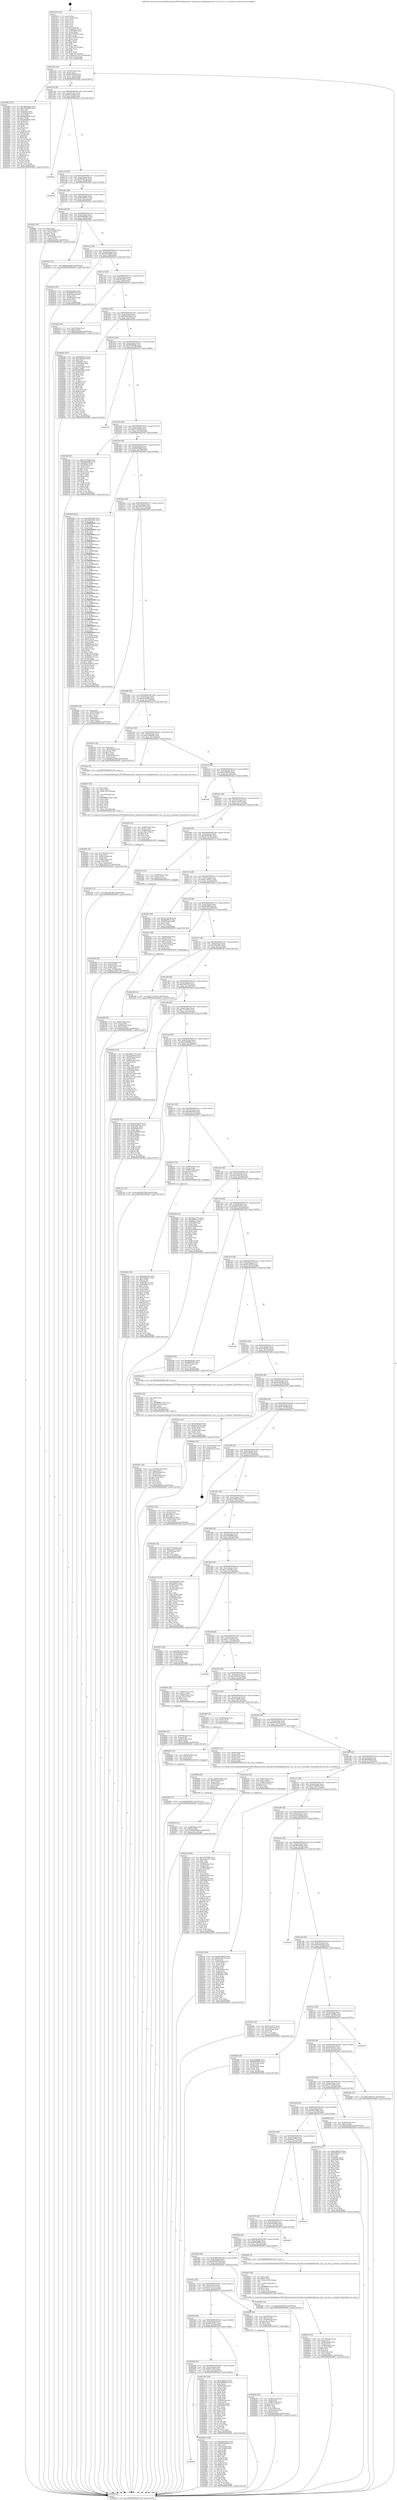 digraph "0x4019c0" {
  label = "0x4019c0 (/mnt/c/Users/mathe/Desktop/tcc/POCII/binaries/extr_linuxdriversmediaplatformsh_veu.c_sh_veu_is_streamer_Final-ollvm.out::main(0))"
  labelloc = "t"
  node[shape=record]

  Entry [label="",width=0.3,height=0.3,shape=circle,fillcolor=black,style=filled]
  "0x401a34" [label="{
     0x401a34 [32]\l
     | [instrs]\l
     &nbsp;&nbsp;0x401a34 \<+6\>: mov -0xc8(%rbp),%eax\l
     &nbsp;&nbsp;0x401a3a \<+2\>: mov %eax,%ecx\l
     &nbsp;&nbsp;0x401a3c \<+6\>: sub $0x80a55098,%ecx\l
     &nbsp;&nbsp;0x401a42 \<+6\>: mov %eax,-0xdc(%rbp)\l
     &nbsp;&nbsp;0x401a48 \<+6\>: mov %ecx,-0xe0(%rbp)\l
     &nbsp;&nbsp;0x401a4e \<+6\>: je 0000000000402982 \<main+0xfc2\>\l
  }"]
  "0x402982" [label="{
     0x402982 [147]\l
     | [instrs]\l
     &nbsp;&nbsp;0x402982 \<+5\>: mov $0x38bc028a,%eax\l
     &nbsp;&nbsp;0x402987 \<+5\>: mov $0x195628f8,%ecx\l
     &nbsp;&nbsp;0x40298c \<+2\>: mov $0x1,%dl\l
     &nbsp;&nbsp;0x40298e \<+7\>: mov 0x40505c,%esi\l
     &nbsp;&nbsp;0x402995 \<+7\>: mov 0x405060,%edi\l
     &nbsp;&nbsp;0x40299c \<+3\>: mov %esi,%r8d\l
     &nbsp;&nbsp;0x40299f \<+7\>: add $0xa8d2d84d,%r8d\l
     &nbsp;&nbsp;0x4029a6 \<+4\>: sub $0x1,%r8d\l
     &nbsp;&nbsp;0x4029aa \<+7\>: sub $0xa8d2d84d,%r8d\l
     &nbsp;&nbsp;0x4029b1 \<+4\>: imul %r8d,%esi\l
     &nbsp;&nbsp;0x4029b5 \<+3\>: and $0x1,%esi\l
     &nbsp;&nbsp;0x4029b8 \<+3\>: cmp $0x0,%esi\l
     &nbsp;&nbsp;0x4029bb \<+4\>: sete %r9b\l
     &nbsp;&nbsp;0x4029bf \<+3\>: cmp $0xa,%edi\l
     &nbsp;&nbsp;0x4029c2 \<+4\>: setl %r10b\l
     &nbsp;&nbsp;0x4029c6 \<+3\>: mov %r9b,%r11b\l
     &nbsp;&nbsp;0x4029c9 \<+4\>: xor $0xff,%r11b\l
     &nbsp;&nbsp;0x4029cd \<+3\>: mov %r10b,%bl\l
     &nbsp;&nbsp;0x4029d0 \<+3\>: xor $0xff,%bl\l
     &nbsp;&nbsp;0x4029d3 \<+3\>: xor $0x0,%dl\l
     &nbsp;&nbsp;0x4029d6 \<+3\>: mov %r11b,%r14b\l
     &nbsp;&nbsp;0x4029d9 \<+4\>: and $0x0,%r14b\l
     &nbsp;&nbsp;0x4029dd \<+3\>: and %dl,%r9b\l
     &nbsp;&nbsp;0x4029e0 \<+3\>: mov %bl,%r15b\l
     &nbsp;&nbsp;0x4029e3 \<+4\>: and $0x0,%r15b\l
     &nbsp;&nbsp;0x4029e7 \<+3\>: and %dl,%r10b\l
     &nbsp;&nbsp;0x4029ea \<+3\>: or %r9b,%r14b\l
     &nbsp;&nbsp;0x4029ed \<+3\>: or %r10b,%r15b\l
     &nbsp;&nbsp;0x4029f0 \<+3\>: xor %r15b,%r14b\l
     &nbsp;&nbsp;0x4029f3 \<+3\>: or %bl,%r11b\l
     &nbsp;&nbsp;0x4029f6 \<+4\>: xor $0xff,%r11b\l
     &nbsp;&nbsp;0x4029fa \<+3\>: or $0x0,%dl\l
     &nbsp;&nbsp;0x4029fd \<+3\>: and %dl,%r11b\l
     &nbsp;&nbsp;0x402a00 \<+3\>: or %r11b,%r14b\l
     &nbsp;&nbsp;0x402a03 \<+4\>: test $0x1,%r14b\l
     &nbsp;&nbsp;0x402a07 \<+3\>: cmovne %ecx,%eax\l
     &nbsp;&nbsp;0x402a0a \<+6\>: mov %eax,-0xc8(%rbp)\l
     &nbsp;&nbsp;0x402a10 \<+5\>: jmp 0000000000402f65 \<main+0x15a5\>\l
  }"]
  "0x401a54" [label="{
     0x401a54 [28]\l
     | [instrs]\l
     &nbsp;&nbsp;0x401a54 \<+5\>: jmp 0000000000401a59 \<main+0x99\>\l
     &nbsp;&nbsp;0x401a59 \<+6\>: mov -0xdc(%rbp),%eax\l
     &nbsp;&nbsp;0x401a5f \<+5\>: sub $0x8a3cbad4,%eax\l
     &nbsp;&nbsp;0x401a64 \<+6\>: mov %eax,-0xe4(%rbp)\l
     &nbsp;&nbsp;0x401a6a \<+6\>: je 0000000000402dae \<main+0x13ee\>\l
  }"]
  Exit [label="",width=0.3,height=0.3,shape=circle,fillcolor=black,style=filled,peripheries=2]
  "0x402dae" [label="{
     0x402dae\l
  }", style=dashed]
  "0x401a70" [label="{
     0x401a70 [28]\l
     | [instrs]\l
     &nbsp;&nbsp;0x401a70 \<+5\>: jmp 0000000000401a75 \<main+0xb5\>\l
     &nbsp;&nbsp;0x401a75 \<+6\>: mov -0xdc(%rbp),%eax\l
     &nbsp;&nbsp;0x401a7b \<+5\>: sub $0x8d3fbc32,%eax\l
     &nbsp;&nbsp;0x401a80 \<+6\>: mov %eax,-0xe8(%rbp)\l
     &nbsp;&nbsp;0x401a86 \<+6\>: je 0000000000402f0d \<main+0x154d\>\l
  }"]
  "0x402d90" [label="{
     0x402d90 [15]\l
     | [instrs]\l
     &nbsp;&nbsp;0x402d90 \<+10\>: movl $0x94f74297,-0xc8(%rbp)\l
     &nbsp;&nbsp;0x402d9a \<+5\>: jmp 0000000000402f65 \<main+0x15a5\>\l
  }"]
  "0x402f0d" [label="{
     0x402f0d\l
  }", style=dashed]
  "0x401a8c" [label="{
     0x401a8c [28]\l
     | [instrs]\l
     &nbsp;&nbsp;0x401a8c \<+5\>: jmp 0000000000401a91 \<main+0xd1\>\l
     &nbsp;&nbsp;0x401a91 \<+6\>: mov -0xdc(%rbp),%eax\l
     &nbsp;&nbsp;0x401a97 \<+5\>: sub $0x8ea66251,%eax\l
     &nbsp;&nbsp;0x401a9c \<+6\>: mov %eax,-0xec(%rbp)\l
     &nbsp;&nbsp;0x401aa2 \<+6\>: je 00000000004026fc \<main+0xd3c\>\l
  }"]
  "0x402d81" [label="{
     0x402d81 [15]\l
     | [instrs]\l
     &nbsp;&nbsp;0x402d81 \<+4\>: mov -0x60(%rbp),%rax\l
     &nbsp;&nbsp;0x402d85 \<+3\>: mov (%rax),%rax\l
     &nbsp;&nbsp;0x402d88 \<+3\>: mov %rax,%rdi\l
     &nbsp;&nbsp;0x402d8b \<+5\>: call 0000000000401030 \<free@plt\>\l
     | [calls]\l
     &nbsp;&nbsp;0x401030 \{1\} (unknown)\l
  }"]
  "0x4026fc" [label="{
     0x4026fc [34]\l
     | [instrs]\l
     &nbsp;&nbsp;0x4026fc \<+2\>: xor %eax,%eax\l
     &nbsp;&nbsp;0x4026fe \<+4\>: mov -0x70(%rbp),%rcx\l
     &nbsp;&nbsp;0x402702 \<+2\>: mov (%rcx),%edx\l
     &nbsp;&nbsp;0x402704 \<+3\>: sub $0x1,%eax\l
     &nbsp;&nbsp;0x402707 \<+2\>: sub %eax,%edx\l
     &nbsp;&nbsp;0x402709 \<+4\>: mov -0x70(%rbp),%rcx\l
     &nbsp;&nbsp;0x40270d \<+2\>: mov %edx,(%rcx)\l
     &nbsp;&nbsp;0x40270f \<+10\>: movl $0x40e6a632,-0xc8(%rbp)\l
     &nbsp;&nbsp;0x402719 \<+5\>: jmp 0000000000402f65 \<main+0x15a5\>\l
  }"]
  "0x401aa8" [label="{
     0x401aa8 [28]\l
     | [instrs]\l
     &nbsp;&nbsp;0x401aa8 \<+5\>: jmp 0000000000401aad \<main+0xed\>\l
     &nbsp;&nbsp;0x401aad \<+6\>: mov -0xdc(%rbp),%eax\l
     &nbsp;&nbsp;0x401ab3 \<+5\>: sub $0x90980a84,%eax\l
     &nbsp;&nbsp;0x401ab8 \<+6\>: mov %eax,-0xf0(%rbp)\l
     &nbsp;&nbsp;0x401abe \<+6\>: je 0000000000402832 \<main+0xe72\>\l
  }"]
  "0x402bfb" [label="{
     0x402bfb [142]\l
     | [instrs]\l
     &nbsp;&nbsp;0x402bfb \<+5\>: mov $0x8d3fbc32,%edx\l
     &nbsp;&nbsp;0x402c00 \<+5\>: mov $0xc08cb851,%esi\l
     &nbsp;&nbsp;0x402c05 \<+3\>: mov $0x1,%r8b\l
     &nbsp;&nbsp;0x402c08 \<+3\>: xor %r9d,%r9d\l
     &nbsp;&nbsp;0x402c0b \<+8\>: mov 0x40505c,%r10d\l
     &nbsp;&nbsp;0x402c13 \<+8\>: mov 0x405060,%r11d\l
     &nbsp;&nbsp;0x402c1b \<+4\>: sub $0x1,%r9d\l
     &nbsp;&nbsp;0x402c1f \<+3\>: mov %r10d,%ebx\l
     &nbsp;&nbsp;0x402c22 \<+3\>: add %r9d,%ebx\l
     &nbsp;&nbsp;0x402c25 \<+4\>: imul %ebx,%r10d\l
     &nbsp;&nbsp;0x402c29 \<+4\>: and $0x1,%r10d\l
     &nbsp;&nbsp;0x402c2d \<+4\>: cmp $0x0,%r10d\l
     &nbsp;&nbsp;0x402c31 \<+4\>: sete %r14b\l
     &nbsp;&nbsp;0x402c35 \<+4\>: cmp $0xa,%r11d\l
     &nbsp;&nbsp;0x402c39 \<+4\>: setl %r15b\l
     &nbsp;&nbsp;0x402c3d \<+3\>: mov %r14b,%r12b\l
     &nbsp;&nbsp;0x402c40 \<+4\>: xor $0xff,%r12b\l
     &nbsp;&nbsp;0x402c44 \<+3\>: mov %r15b,%r13b\l
     &nbsp;&nbsp;0x402c47 \<+4\>: xor $0xff,%r13b\l
     &nbsp;&nbsp;0x402c4b \<+4\>: xor $0x1,%r8b\l
     &nbsp;&nbsp;0x402c4f \<+3\>: mov %r12b,%al\l
     &nbsp;&nbsp;0x402c52 \<+2\>: and $0xff,%al\l
     &nbsp;&nbsp;0x402c54 \<+3\>: and %r8b,%r14b\l
     &nbsp;&nbsp;0x402c57 \<+3\>: mov %r13b,%cl\l
     &nbsp;&nbsp;0x402c5a \<+3\>: and $0xff,%cl\l
     &nbsp;&nbsp;0x402c5d \<+3\>: and %r8b,%r15b\l
     &nbsp;&nbsp;0x402c60 \<+3\>: or %r14b,%al\l
     &nbsp;&nbsp;0x402c63 \<+3\>: or %r15b,%cl\l
     &nbsp;&nbsp;0x402c66 \<+2\>: xor %cl,%al\l
     &nbsp;&nbsp;0x402c68 \<+3\>: or %r13b,%r12b\l
     &nbsp;&nbsp;0x402c6b \<+4\>: xor $0xff,%r12b\l
     &nbsp;&nbsp;0x402c6f \<+4\>: or $0x1,%r8b\l
     &nbsp;&nbsp;0x402c73 \<+3\>: and %r8b,%r12b\l
     &nbsp;&nbsp;0x402c76 \<+3\>: or %r12b,%al\l
     &nbsp;&nbsp;0x402c79 \<+2\>: test $0x1,%al\l
     &nbsp;&nbsp;0x402c7b \<+3\>: cmovne %esi,%edx\l
     &nbsp;&nbsp;0x402c7e \<+6\>: mov %edx,-0xc8(%rbp)\l
     &nbsp;&nbsp;0x402c84 \<+5\>: jmp 0000000000402f65 \<main+0x15a5\>\l
  }"]
  "0x402832" [label="{
     0x402832 [15]\l
     | [instrs]\l
     &nbsp;&nbsp;0x402832 \<+10\>: movl $0xe6e6e4f5,-0xc8(%rbp)\l
     &nbsp;&nbsp;0x40283c \<+5\>: jmp 0000000000402f65 \<main+0x15a5\>\l
  }"]
  "0x401ac4" [label="{
     0x401ac4 [28]\l
     | [instrs]\l
     &nbsp;&nbsp;0x401ac4 \<+5\>: jmp 0000000000401ac9 \<main+0x109\>\l
     &nbsp;&nbsp;0x401ac9 \<+6\>: mov -0xdc(%rbp),%eax\l
     &nbsp;&nbsp;0x401acf \<+5\>: sub $0x92d54b09,%eax\l
     &nbsp;&nbsp;0x401ad4 \<+6\>: mov %eax,-0xf4(%rbp)\l
     &nbsp;&nbsp;0x401ada \<+6\>: je 0000000000402b1d \<main+0x115d\>\l
  }"]
  "0x402ad3" [label="{
     0x402ad3 [15]\l
     | [instrs]\l
     &nbsp;&nbsp;0x402ad3 \<+10\>: movl $0xa6513ff2,-0xc8(%rbp)\l
     &nbsp;&nbsp;0x402add \<+5\>: jmp 0000000000402f65 \<main+0x15a5\>\l
  }"]
  "0x402b1d" [label="{
     0x402b1d [39]\l
     | [instrs]\l
     &nbsp;&nbsp;0x402b1d \<+5\>: mov $0x1fcfa0de,%eax\l
     &nbsp;&nbsp;0x402b22 \<+5\>: mov $0x960d318d,%ecx\l
     &nbsp;&nbsp;0x402b27 \<+4\>: mov -0x40(%rbp),%rdx\l
     &nbsp;&nbsp;0x402b2b \<+2\>: mov (%rdx),%esi\l
     &nbsp;&nbsp;0x402b2d \<+7\>: mov -0xa0(%rbp),%rdx\l
     &nbsp;&nbsp;0x402b34 \<+2\>: cmp (%rdx),%esi\l
     &nbsp;&nbsp;0x402b36 \<+3\>: cmovl %ecx,%eax\l
     &nbsp;&nbsp;0x402b39 \<+6\>: mov %eax,-0xc8(%rbp)\l
     &nbsp;&nbsp;0x402b3f \<+5\>: jmp 0000000000402f65 \<main+0x15a5\>\l
  }"]
  "0x401ae0" [label="{
     0x401ae0 [28]\l
     | [instrs]\l
     &nbsp;&nbsp;0x401ae0 \<+5\>: jmp 0000000000401ae5 \<main+0x125\>\l
     &nbsp;&nbsp;0x401ae5 \<+6\>: mov -0xdc(%rbp),%eax\l
     &nbsp;&nbsp;0x401aeb \<+5\>: sub $0x94f74297,%eax\l
     &nbsp;&nbsp;0x401af0 \<+6\>: mov %eax,-0xf8(%rbp)\l
     &nbsp;&nbsp;0x401af6 \<+6\>: je 0000000000402dc2 \<main+0x1402\>\l
  }"]
  "0x402963" [label="{
     0x402963 [31]\l
     | [instrs]\l
     &nbsp;&nbsp;0x402963 \<+4\>: mov -0x48(%rbp),%rdi\l
     &nbsp;&nbsp;0x402967 \<+6\>: movl $0x0,(%rdi)\l
     &nbsp;&nbsp;0x40296d \<+10\>: movl $0x80a55098,-0xc8(%rbp)\l
     &nbsp;&nbsp;0x402977 \<+6\>: mov %eax,-0x1cc(%rbp)\l
     &nbsp;&nbsp;0x40297d \<+5\>: jmp 0000000000402f65 \<main+0x15a5\>\l
  }"]
  "0x402dc2" [label="{
     0x402dc2 [28]\l
     | [instrs]\l
     &nbsp;&nbsp;0x402dc2 \<+7\>: mov -0xc0(%rbp),%rax\l
     &nbsp;&nbsp;0x402dc9 \<+6\>: movl $0x0,(%rax)\l
     &nbsp;&nbsp;0x402dcf \<+10\>: movl $0xf0182e6b,-0xc8(%rbp)\l
     &nbsp;&nbsp;0x402dd9 \<+5\>: jmp 0000000000402f65 \<main+0x15a5\>\l
  }"]
  "0x401afc" [label="{
     0x401afc [28]\l
     | [instrs]\l
     &nbsp;&nbsp;0x401afc \<+5\>: jmp 0000000000401b01 \<main+0x141\>\l
     &nbsp;&nbsp;0x401b01 \<+6\>: mov -0xdc(%rbp),%eax\l
     &nbsp;&nbsp;0x401b07 \<+5\>: sub $0x960d318d,%eax\l
     &nbsp;&nbsp;0x401b0c \<+6\>: mov %eax,-0xfc(%rbp)\l
     &nbsp;&nbsp;0x401b12 \<+6\>: je 0000000000402b44 \<main+0x1184\>\l
  }"]
  "0x402946" [label="{
     0x402946 [29]\l
     | [instrs]\l
     &nbsp;&nbsp;0x402946 \<+10\>: movabs $0x4030b6,%rdi\l
     &nbsp;&nbsp;0x402950 \<+4\>: mov -0x50(%rbp),%rsi\l
     &nbsp;&nbsp;0x402954 \<+2\>: mov %eax,(%rsi)\l
     &nbsp;&nbsp;0x402956 \<+4\>: mov -0x50(%rbp),%rsi\l
     &nbsp;&nbsp;0x40295a \<+2\>: mov (%rsi),%esi\l
     &nbsp;&nbsp;0x40295c \<+2\>: mov $0x0,%al\l
     &nbsp;&nbsp;0x40295e \<+5\>: call 0000000000401040 \<printf@plt\>\l
     | [calls]\l
     &nbsp;&nbsp;0x401040 \{1\} (unknown)\l
  }"]
  "0x402b44" [label="{
     0x402b44 [147]\l
     | [instrs]\l
     &nbsp;&nbsp;0x402b44 \<+5\>: mov $0x8d3fbc32,%eax\l
     &nbsp;&nbsp;0x402b49 \<+5\>: mov $0xcd8eef44,%ecx\l
     &nbsp;&nbsp;0x402b4e \<+2\>: mov $0x1,%dl\l
     &nbsp;&nbsp;0x402b50 \<+7\>: mov 0x40505c,%esi\l
     &nbsp;&nbsp;0x402b57 \<+7\>: mov 0x405060,%edi\l
     &nbsp;&nbsp;0x402b5e \<+3\>: mov %esi,%r8d\l
     &nbsp;&nbsp;0x402b61 \<+7\>: sub $0x3f536baf,%r8d\l
     &nbsp;&nbsp;0x402b68 \<+4\>: sub $0x1,%r8d\l
     &nbsp;&nbsp;0x402b6c \<+7\>: add $0x3f536baf,%r8d\l
     &nbsp;&nbsp;0x402b73 \<+4\>: imul %r8d,%esi\l
     &nbsp;&nbsp;0x402b77 \<+3\>: and $0x1,%esi\l
     &nbsp;&nbsp;0x402b7a \<+3\>: cmp $0x0,%esi\l
     &nbsp;&nbsp;0x402b7d \<+4\>: sete %r9b\l
     &nbsp;&nbsp;0x402b81 \<+3\>: cmp $0xa,%edi\l
     &nbsp;&nbsp;0x402b84 \<+4\>: setl %r10b\l
     &nbsp;&nbsp;0x402b88 \<+3\>: mov %r9b,%r11b\l
     &nbsp;&nbsp;0x402b8b \<+4\>: xor $0xff,%r11b\l
     &nbsp;&nbsp;0x402b8f \<+3\>: mov %r10b,%bl\l
     &nbsp;&nbsp;0x402b92 \<+3\>: xor $0xff,%bl\l
     &nbsp;&nbsp;0x402b95 \<+3\>: xor $0x1,%dl\l
     &nbsp;&nbsp;0x402b98 \<+3\>: mov %r11b,%r14b\l
     &nbsp;&nbsp;0x402b9b \<+4\>: and $0xff,%r14b\l
     &nbsp;&nbsp;0x402b9f \<+3\>: and %dl,%r9b\l
     &nbsp;&nbsp;0x402ba2 \<+3\>: mov %bl,%r15b\l
     &nbsp;&nbsp;0x402ba5 \<+4\>: and $0xff,%r15b\l
     &nbsp;&nbsp;0x402ba9 \<+3\>: and %dl,%r10b\l
     &nbsp;&nbsp;0x402bac \<+3\>: or %r9b,%r14b\l
     &nbsp;&nbsp;0x402baf \<+3\>: or %r10b,%r15b\l
     &nbsp;&nbsp;0x402bb2 \<+3\>: xor %r15b,%r14b\l
     &nbsp;&nbsp;0x402bb5 \<+3\>: or %bl,%r11b\l
     &nbsp;&nbsp;0x402bb8 \<+4\>: xor $0xff,%r11b\l
     &nbsp;&nbsp;0x402bbc \<+3\>: or $0x1,%dl\l
     &nbsp;&nbsp;0x402bbf \<+3\>: and %dl,%r11b\l
     &nbsp;&nbsp;0x402bc2 \<+3\>: or %r11b,%r14b\l
     &nbsp;&nbsp;0x402bc5 \<+4\>: test $0x1,%r14b\l
     &nbsp;&nbsp;0x402bc9 \<+3\>: cmovne %ecx,%eax\l
     &nbsp;&nbsp;0x402bcc \<+6\>: mov %eax,-0xc8(%rbp)\l
     &nbsp;&nbsp;0x402bd2 \<+5\>: jmp 0000000000402f65 \<main+0x15a5\>\l
  }"]
  "0x401b18" [label="{
     0x401b18 [28]\l
     | [instrs]\l
     &nbsp;&nbsp;0x401b18 \<+5\>: jmp 0000000000401b1d \<main+0x15d\>\l
     &nbsp;&nbsp;0x401b1d \<+6\>: mov -0xdc(%rbp),%eax\l
     &nbsp;&nbsp;0x401b23 \<+5\>: sub $0x9640f0db,%eax\l
     &nbsp;&nbsp;0x401b28 \<+6\>: mov %eax,-0x100(%rbp)\l
     &nbsp;&nbsp;0x401b2e \<+6\>: je 0000000000402259 \<main+0x899\>\l
  }"]
  "0x4028db" [label="{
     0x4028db [42]\l
     | [instrs]\l
     &nbsp;&nbsp;0x4028db \<+6\>: mov -0x1c8(%rbp),%ecx\l
     &nbsp;&nbsp;0x4028e1 \<+3\>: imul %eax,%ecx\l
     &nbsp;&nbsp;0x4028e4 \<+4\>: mov -0x60(%rbp),%r8\l
     &nbsp;&nbsp;0x4028e8 \<+3\>: mov (%r8),%r8\l
     &nbsp;&nbsp;0x4028eb \<+4\>: mov -0x58(%rbp),%r9\l
     &nbsp;&nbsp;0x4028ef \<+3\>: movslq (%r9),%r9\l
     &nbsp;&nbsp;0x4028f2 \<+4\>: mov %ecx,(%r8,%r9,4)\l
     &nbsp;&nbsp;0x4028f6 \<+10\>: movl $0xa3957879,-0xc8(%rbp)\l
     &nbsp;&nbsp;0x402900 \<+5\>: jmp 0000000000402f65 \<main+0x15a5\>\l
  }"]
  "0x402259" [label="{
     0x402259\l
  }", style=dashed]
  "0x401b34" [label="{
     0x401b34 [28]\l
     | [instrs]\l
     &nbsp;&nbsp;0x401b34 \<+5\>: jmp 0000000000401b39 \<main+0x179\>\l
     &nbsp;&nbsp;0x401b39 \<+6\>: mov -0xdc(%rbp),%eax\l
     &nbsp;&nbsp;0x401b3f \<+5\>: sub $0x97e5d78a,%eax\l
     &nbsp;&nbsp;0x401b44 \<+6\>: mov %eax,-0x104(%rbp)\l
     &nbsp;&nbsp;0x401b4a \<+6\>: je 000000000040234f \<main+0x98f\>\l
  }"]
  "0x4028a7" [label="{
     0x4028a7 [52]\l
     | [instrs]\l
     &nbsp;&nbsp;0x4028a7 \<+2\>: xor %ecx,%ecx\l
     &nbsp;&nbsp;0x4028a9 \<+5\>: mov $0x2,%edx\l
     &nbsp;&nbsp;0x4028ae \<+6\>: mov %edx,-0x1c4(%rbp)\l
     &nbsp;&nbsp;0x4028b4 \<+1\>: cltd\l
     &nbsp;&nbsp;0x4028b5 \<+6\>: mov -0x1c4(%rbp),%esi\l
     &nbsp;&nbsp;0x4028bb \<+2\>: idiv %esi\l
     &nbsp;&nbsp;0x4028bd \<+6\>: imul $0xfffffffe,%edx,%edx\l
     &nbsp;&nbsp;0x4028c3 \<+2\>: mov %ecx,%edi\l
     &nbsp;&nbsp;0x4028c5 \<+2\>: sub %edx,%edi\l
     &nbsp;&nbsp;0x4028c7 \<+2\>: mov %ecx,%edx\l
     &nbsp;&nbsp;0x4028c9 \<+3\>: sub $0x1,%edx\l
     &nbsp;&nbsp;0x4028cc \<+2\>: add %edx,%edi\l
     &nbsp;&nbsp;0x4028ce \<+2\>: sub %edi,%ecx\l
     &nbsp;&nbsp;0x4028d0 \<+6\>: mov %ecx,-0x1c8(%rbp)\l
     &nbsp;&nbsp;0x4028d6 \<+5\>: call 0000000000401160 \<next_i\>\l
     | [calls]\l
     &nbsp;&nbsp;0x401160 \{1\} (/mnt/c/Users/mathe/Desktop/tcc/POCII/binaries/extr_linuxdriversmediaplatformsh_veu.c_sh_veu_is_streamer_Final-ollvm.out::next_i)\l
  }"]
  "0x40234f" [label="{
     0x40234f [91]\l
     | [instrs]\l
     &nbsp;&nbsp;0x40234f \<+5\>: mov $0x43735986,%eax\l
     &nbsp;&nbsp;0x402354 \<+5\>: mov $0x2640f4d8,%ecx\l
     &nbsp;&nbsp;0x402359 \<+7\>: mov 0x40505c,%edx\l
     &nbsp;&nbsp;0x402360 \<+7\>: mov 0x405060,%esi\l
     &nbsp;&nbsp;0x402367 \<+2\>: mov %edx,%edi\l
     &nbsp;&nbsp;0x402369 \<+6\>: sub $0x1a1e2cc,%edi\l
     &nbsp;&nbsp;0x40236f \<+3\>: sub $0x1,%edi\l
     &nbsp;&nbsp;0x402372 \<+6\>: add $0x1a1e2cc,%edi\l
     &nbsp;&nbsp;0x402378 \<+3\>: imul %edi,%edx\l
     &nbsp;&nbsp;0x40237b \<+3\>: and $0x1,%edx\l
     &nbsp;&nbsp;0x40237e \<+3\>: cmp $0x0,%edx\l
     &nbsp;&nbsp;0x402381 \<+4\>: sete %r8b\l
     &nbsp;&nbsp;0x402385 \<+3\>: cmp $0xa,%esi\l
     &nbsp;&nbsp;0x402388 \<+4\>: setl %r9b\l
     &nbsp;&nbsp;0x40238c \<+3\>: mov %r8b,%r10b\l
     &nbsp;&nbsp;0x40238f \<+3\>: and %r9b,%r10b\l
     &nbsp;&nbsp;0x402392 \<+3\>: xor %r9b,%r8b\l
     &nbsp;&nbsp;0x402395 \<+3\>: or %r8b,%r10b\l
     &nbsp;&nbsp;0x402398 \<+4\>: test $0x1,%r10b\l
     &nbsp;&nbsp;0x40239c \<+3\>: cmovne %ecx,%eax\l
     &nbsp;&nbsp;0x40239f \<+6\>: mov %eax,-0xc8(%rbp)\l
     &nbsp;&nbsp;0x4023a5 \<+5\>: jmp 0000000000402f65 \<main+0x15a5\>\l
  }"]
  "0x401b50" [label="{
     0x401b50 [28]\l
     | [instrs]\l
     &nbsp;&nbsp;0x401b50 \<+5\>: jmp 0000000000401b55 \<main+0x195\>\l
     &nbsp;&nbsp;0x401b55 \<+6\>: mov -0xdc(%rbp),%eax\l
     &nbsp;&nbsp;0x401b5b \<+5\>: sub $0x99d7be68,%eax\l
     &nbsp;&nbsp;0x401b60 \<+6\>: mov %eax,-0x108(%rbp)\l
     &nbsp;&nbsp;0x401b66 \<+6\>: je 0000000000402094 \<main+0x6d4\>\l
  }"]
  "0x40285e" [label="{
     0x40285e [32]\l
     | [instrs]\l
     &nbsp;&nbsp;0x40285e \<+4\>: mov -0x60(%rbp),%rdi\l
     &nbsp;&nbsp;0x402862 \<+3\>: mov %rax,(%rdi)\l
     &nbsp;&nbsp;0x402865 \<+4\>: mov -0x58(%rbp),%rax\l
     &nbsp;&nbsp;0x402869 \<+6\>: movl $0x0,(%rax)\l
     &nbsp;&nbsp;0x40286f \<+10\>: movl $0x1cb0f38a,-0xc8(%rbp)\l
     &nbsp;&nbsp;0x402879 \<+5\>: jmp 0000000000402f65 \<main+0x15a5\>\l
  }"]
  "0x402094" [label="{
     0x402094 [423]\l
     | [instrs]\l
     &nbsp;&nbsp;0x402094 \<+5\>: mov $0x636419b4,%eax\l
     &nbsp;&nbsp;0x402099 \<+5\>: mov $0xd0d2538e,%ecx\l
     &nbsp;&nbsp;0x40209e \<+3\>: mov %rsp,%rdx\l
     &nbsp;&nbsp;0x4020a1 \<+4\>: add $0xfffffffffffffff0,%rdx\l
     &nbsp;&nbsp;0x4020a5 \<+3\>: mov %rdx,%rsp\l
     &nbsp;&nbsp;0x4020a8 \<+7\>: mov %rdx,-0xc0(%rbp)\l
     &nbsp;&nbsp;0x4020af \<+3\>: mov %rsp,%rdx\l
     &nbsp;&nbsp;0x4020b2 \<+4\>: add $0xfffffffffffffff0,%rdx\l
     &nbsp;&nbsp;0x4020b6 \<+3\>: mov %rdx,%rsp\l
     &nbsp;&nbsp;0x4020b9 \<+3\>: mov %rsp,%rsi\l
     &nbsp;&nbsp;0x4020bc \<+4\>: add $0xfffffffffffffff0,%rsi\l
     &nbsp;&nbsp;0x4020c0 \<+3\>: mov %rsi,%rsp\l
     &nbsp;&nbsp;0x4020c3 \<+7\>: mov %rsi,-0xb8(%rbp)\l
     &nbsp;&nbsp;0x4020ca \<+3\>: mov %rsp,%rsi\l
     &nbsp;&nbsp;0x4020cd \<+4\>: add $0xfffffffffffffff0,%rsi\l
     &nbsp;&nbsp;0x4020d1 \<+3\>: mov %rsi,%rsp\l
     &nbsp;&nbsp;0x4020d4 \<+7\>: mov %rsi,-0xb0(%rbp)\l
     &nbsp;&nbsp;0x4020db \<+3\>: mov %rsp,%rsi\l
     &nbsp;&nbsp;0x4020de \<+4\>: add $0xfffffffffffffff0,%rsi\l
     &nbsp;&nbsp;0x4020e2 \<+3\>: mov %rsi,%rsp\l
     &nbsp;&nbsp;0x4020e5 \<+7\>: mov %rsi,-0xa8(%rbp)\l
     &nbsp;&nbsp;0x4020ec \<+3\>: mov %rsp,%rsi\l
     &nbsp;&nbsp;0x4020ef \<+4\>: add $0xfffffffffffffff0,%rsi\l
     &nbsp;&nbsp;0x4020f3 \<+3\>: mov %rsi,%rsp\l
     &nbsp;&nbsp;0x4020f6 \<+7\>: mov %rsi,-0xa0(%rbp)\l
     &nbsp;&nbsp;0x4020fd \<+3\>: mov %rsp,%rsi\l
     &nbsp;&nbsp;0x402100 \<+4\>: add $0xfffffffffffffff0,%rsi\l
     &nbsp;&nbsp;0x402104 \<+3\>: mov %rsi,%rsp\l
     &nbsp;&nbsp;0x402107 \<+7\>: mov %rsi,-0x98(%rbp)\l
     &nbsp;&nbsp;0x40210e \<+3\>: mov %rsp,%rsi\l
     &nbsp;&nbsp;0x402111 \<+4\>: add $0xfffffffffffffff0,%rsi\l
     &nbsp;&nbsp;0x402115 \<+3\>: mov %rsi,%rsp\l
     &nbsp;&nbsp;0x402118 \<+7\>: mov %rsi,-0x90(%rbp)\l
     &nbsp;&nbsp;0x40211f \<+3\>: mov %rsp,%rsi\l
     &nbsp;&nbsp;0x402122 \<+4\>: add $0xfffffffffffffff0,%rsi\l
     &nbsp;&nbsp;0x402126 \<+3\>: mov %rsi,%rsp\l
     &nbsp;&nbsp;0x402129 \<+7\>: mov %rsi,-0x88(%rbp)\l
     &nbsp;&nbsp;0x402130 \<+3\>: mov %rsp,%rsi\l
     &nbsp;&nbsp;0x402133 \<+4\>: add $0xfffffffffffffff0,%rsi\l
     &nbsp;&nbsp;0x402137 \<+3\>: mov %rsi,%rsp\l
     &nbsp;&nbsp;0x40213a \<+4\>: mov %rsi,-0x80(%rbp)\l
     &nbsp;&nbsp;0x40213e \<+3\>: mov %rsp,%rsi\l
     &nbsp;&nbsp;0x402141 \<+4\>: add $0xfffffffffffffff0,%rsi\l
     &nbsp;&nbsp;0x402145 \<+3\>: mov %rsi,%rsp\l
     &nbsp;&nbsp;0x402148 \<+4\>: mov %rsi,-0x78(%rbp)\l
     &nbsp;&nbsp;0x40214c \<+3\>: mov %rsp,%rsi\l
     &nbsp;&nbsp;0x40214f \<+4\>: add $0xfffffffffffffff0,%rsi\l
     &nbsp;&nbsp;0x402153 \<+3\>: mov %rsi,%rsp\l
     &nbsp;&nbsp;0x402156 \<+4\>: mov %rsi,-0x70(%rbp)\l
     &nbsp;&nbsp;0x40215a \<+3\>: mov %rsp,%rsi\l
     &nbsp;&nbsp;0x40215d \<+4\>: add $0xfffffffffffffff0,%rsi\l
     &nbsp;&nbsp;0x402161 \<+3\>: mov %rsi,%rsp\l
     &nbsp;&nbsp;0x402164 \<+4\>: mov %rsi,-0x68(%rbp)\l
     &nbsp;&nbsp;0x402168 \<+3\>: mov %rsp,%rsi\l
     &nbsp;&nbsp;0x40216b \<+4\>: add $0xfffffffffffffff0,%rsi\l
     &nbsp;&nbsp;0x40216f \<+3\>: mov %rsi,%rsp\l
     &nbsp;&nbsp;0x402172 \<+4\>: mov %rsi,-0x60(%rbp)\l
     &nbsp;&nbsp;0x402176 \<+3\>: mov %rsp,%rsi\l
     &nbsp;&nbsp;0x402179 \<+4\>: add $0xfffffffffffffff0,%rsi\l
     &nbsp;&nbsp;0x40217d \<+3\>: mov %rsi,%rsp\l
     &nbsp;&nbsp;0x402180 \<+4\>: mov %rsi,-0x58(%rbp)\l
     &nbsp;&nbsp;0x402184 \<+3\>: mov %rsp,%rsi\l
     &nbsp;&nbsp;0x402187 \<+4\>: add $0xfffffffffffffff0,%rsi\l
     &nbsp;&nbsp;0x40218b \<+3\>: mov %rsi,%rsp\l
     &nbsp;&nbsp;0x40218e \<+4\>: mov %rsi,-0x50(%rbp)\l
     &nbsp;&nbsp;0x402192 \<+3\>: mov %rsp,%rsi\l
     &nbsp;&nbsp;0x402195 \<+4\>: add $0xfffffffffffffff0,%rsi\l
     &nbsp;&nbsp;0x402199 \<+3\>: mov %rsi,%rsp\l
     &nbsp;&nbsp;0x40219c \<+4\>: mov %rsi,-0x48(%rbp)\l
     &nbsp;&nbsp;0x4021a0 \<+3\>: mov %rsp,%rsi\l
     &nbsp;&nbsp;0x4021a3 \<+4\>: add $0xfffffffffffffff0,%rsi\l
     &nbsp;&nbsp;0x4021a7 \<+3\>: mov %rsi,%rsp\l
     &nbsp;&nbsp;0x4021aa \<+4\>: mov %rsi,-0x40(%rbp)\l
     &nbsp;&nbsp;0x4021ae \<+7\>: mov -0xc0(%rbp),%rsi\l
     &nbsp;&nbsp;0x4021b5 \<+6\>: movl $0x0,(%rsi)\l
     &nbsp;&nbsp;0x4021bb \<+6\>: mov -0xcc(%rbp),%edi\l
     &nbsp;&nbsp;0x4021c1 \<+2\>: mov %edi,(%rdx)\l
     &nbsp;&nbsp;0x4021c3 \<+7\>: mov -0xb8(%rbp),%rsi\l
     &nbsp;&nbsp;0x4021ca \<+7\>: mov -0xd8(%rbp),%r8\l
     &nbsp;&nbsp;0x4021d1 \<+3\>: mov %r8,(%rsi)\l
     &nbsp;&nbsp;0x4021d4 \<+3\>: cmpl $0x2,(%rdx)\l
     &nbsp;&nbsp;0x4021d7 \<+4\>: setne %r9b\l
     &nbsp;&nbsp;0x4021db \<+4\>: and $0x1,%r9b\l
     &nbsp;&nbsp;0x4021df \<+4\>: mov %r9b,-0x31(%rbp)\l
     &nbsp;&nbsp;0x4021e3 \<+8\>: mov 0x40505c,%r10d\l
     &nbsp;&nbsp;0x4021eb \<+8\>: mov 0x405060,%r11d\l
     &nbsp;&nbsp;0x4021f3 \<+3\>: mov %r10d,%ebx\l
     &nbsp;&nbsp;0x4021f6 \<+6\>: add $0x8c4d4047,%ebx\l
     &nbsp;&nbsp;0x4021fc \<+3\>: sub $0x1,%ebx\l
     &nbsp;&nbsp;0x4021ff \<+6\>: sub $0x8c4d4047,%ebx\l
     &nbsp;&nbsp;0x402205 \<+4\>: imul %ebx,%r10d\l
     &nbsp;&nbsp;0x402209 \<+4\>: and $0x1,%r10d\l
     &nbsp;&nbsp;0x40220d \<+4\>: cmp $0x0,%r10d\l
     &nbsp;&nbsp;0x402211 \<+4\>: sete %r9b\l
     &nbsp;&nbsp;0x402215 \<+4\>: cmp $0xa,%r11d\l
     &nbsp;&nbsp;0x402219 \<+4\>: setl %r14b\l
     &nbsp;&nbsp;0x40221d \<+3\>: mov %r9b,%r15b\l
     &nbsp;&nbsp;0x402220 \<+3\>: and %r14b,%r15b\l
     &nbsp;&nbsp;0x402223 \<+3\>: xor %r14b,%r9b\l
     &nbsp;&nbsp;0x402226 \<+3\>: or %r9b,%r15b\l
     &nbsp;&nbsp;0x402229 \<+4\>: test $0x1,%r15b\l
     &nbsp;&nbsp;0x40222d \<+3\>: cmovne %ecx,%eax\l
     &nbsp;&nbsp;0x402230 \<+6\>: mov %eax,-0xc8(%rbp)\l
     &nbsp;&nbsp;0x402236 \<+5\>: jmp 0000000000402f65 \<main+0x15a5\>\l
  }"]
  "0x401b6c" [label="{
     0x401b6c [28]\l
     | [instrs]\l
     &nbsp;&nbsp;0x401b6c \<+5\>: jmp 0000000000401b71 \<main+0x1b1\>\l
     &nbsp;&nbsp;0x401b71 \<+6\>: mov -0xdc(%rbp),%eax\l
     &nbsp;&nbsp;0x401b77 \<+5\>: sub $0xa3957879,%eax\l
     &nbsp;&nbsp;0x401b7c \<+6\>: mov %eax,-0x10c(%rbp)\l
     &nbsp;&nbsp;0x401b82 \<+6\>: je 0000000000402905 \<main+0xf45\>\l
  }"]
  "0x4026c3" [label="{
     0x4026c3 [57]\l
     | [instrs]\l
     &nbsp;&nbsp;0x4026c3 \<+6\>: mov -0x1c0(%rbp),%ecx\l
     &nbsp;&nbsp;0x4026c9 \<+3\>: imul %eax,%ecx\l
     &nbsp;&nbsp;0x4026cc \<+7\>: mov -0x98(%rbp),%rdi\l
     &nbsp;&nbsp;0x4026d3 \<+3\>: mov (%rdi),%rdi\l
     &nbsp;&nbsp;0x4026d6 \<+7\>: mov -0x90(%rbp),%r8\l
     &nbsp;&nbsp;0x4026dd \<+3\>: movslq (%r8),%r8\l
     &nbsp;&nbsp;0x4026e0 \<+4\>: shl $0x4,%r8\l
     &nbsp;&nbsp;0x4026e4 \<+3\>: add %r8,%rdi\l
     &nbsp;&nbsp;0x4026e7 \<+4\>: mov 0x8(%rdi),%rdi\l
     &nbsp;&nbsp;0x4026eb \<+2\>: mov %ecx,(%rdi)\l
     &nbsp;&nbsp;0x4026ed \<+10\>: movl $0x8ea66251,-0xc8(%rbp)\l
     &nbsp;&nbsp;0x4026f7 \<+5\>: jmp 0000000000402f65 \<main+0x15a5\>\l
  }"]
  "0x402905" [label="{
     0x402905 [34]\l
     | [instrs]\l
     &nbsp;&nbsp;0x402905 \<+2\>: xor %eax,%eax\l
     &nbsp;&nbsp;0x402907 \<+4\>: mov -0x58(%rbp),%rcx\l
     &nbsp;&nbsp;0x40290b \<+2\>: mov (%rcx),%edx\l
     &nbsp;&nbsp;0x40290d \<+3\>: sub $0x1,%eax\l
     &nbsp;&nbsp;0x402910 \<+2\>: sub %eax,%edx\l
     &nbsp;&nbsp;0x402912 \<+4\>: mov -0x58(%rbp),%rcx\l
     &nbsp;&nbsp;0x402916 \<+2\>: mov %edx,(%rcx)\l
     &nbsp;&nbsp;0x402918 \<+10\>: movl $0x1cb0f38a,-0xc8(%rbp)\l
     &nbsp;&nbsp;0x402922 \<+5\>: jmp 0000000000402f65 \<main+0x15a5\>\l
  }"]
  "0x401b88" [label="{
     0x401b88 [28]\l
     | [instrs]\l
     &nbsp;&nbsp;0x401b88 \<+5\>: jmp 0000000000401b8d \<main+0x1cd\>\l
     &nbsp;&nbsp;0x401b8d \<+6\>: mov -0xdc(%rbp),%eax\l
     &nbsp;&nbsp;0x401b93 \<+5\>: sub $0xa6513ff2,%eax\l
     &nbsp;&nbsp;0x401b98 \<+6\>: mov %eax,-0x110(%rbp)\l
     &nbsp;&nbsp;0x401b9e \<+6\>: je 0000000000402ae2 \<main+0x1122\>\l
  }"]
  "0x402697" [label="{
     0x402697 [44]\l
     | [instrs]\l
     &nbsp;&nbsp;0x402697 \<+2\>: xor %ecx,%ecx\l
     &nbsp;&nbsp;0x402699 \<+5\>: mov $0x2,%edx\l
     &nbsp;&nbsp;0x40269e \<+6\>: mov %edx,-0x1bc(%rbp)\l
     &nbsp;&nbsp;0x4026a4 \<+1\>: cltd\l
     &nbsp;&nbsp;0x4026a5 \<+6\>: mov -0x1bc(%rbp),%esi\l
     &nbsp;&nbsp;0x4026ab \<+2\>: idiv %esi\l
     &nbsp;&nbsp;0x4026ad \<+6\>: imul $0xfffffffe,%edx,%edx\l
     &nbsp;&nbsp;0x4026b3 \<+3\>: sub $0x1,%ecx\l
     &nbsp;&nbsp;0x4026b6 \<+2\>: sub %ecx,%edx\l
     &nbsp;&nbsp;0x4026b8 \<+6\>: mov %edx,-0x1c0(%rbp)\l
     &nbsp;&nbsp;0x4026be \<+5\>: call 0000000000401160 \<next_i\>\l
     | [calls]\l
     &nbsp;&nbsp;0x401160 \{1\} (/mnt/c/Users/mathe/Desktop/tcc/POCII/binaries/extr_linuxdriversmediaplatformsh_veu.c_sh_veu_is_streamer_Final-ollvm.out::next_i)\l
  }"]
  "0x402ae2" [label="{
     0x402ae2 [34]\l
     | [instrs]\l
     &nbsp;&nbsp;0x402ae2 \<+2\>: xor %eax,%eax\l
     &nbsp;&nbsp;0x402ae4 \<+4\>: mov -0x48(%rbp),%rcx\l
     &nbsp;&nbsp;0x402ae8 \<+2\>: mov (%rcx),%edx\l
     &nbsp;&nbsp;0x402aea \<+3\>: sub $0x1,%eax\l
     &nbsp;&nbsp;0x402aed \<+2\>: sub %eax,%edx\l
     &nbsp;&nbsp;0x402aef \<+4\>: mov -0x48(%rbp),%rcx\l
     &nbsp;&nbsp;0x402af3 \<+2\>: mov %edx,(%rcx)\l
     &nbsp;&nbsp;0x402af5 \<+10\>: movl $0x80a55098,-0xc8(%rbp)\l
     &nbsp;&nbsp;0x402aff \<+5\>: jmp 0000000000402f65 \<main+0x15a5\>\l
  }"]
  "0x401ba4" [label="{
     0x401ba4 [28]\l
     | [instrs]\l
     &nbsp;&nbsp;0x401ba4 \<+5\>: jmp 0000000000401ba9 \<main+0x1e9\>\l
     &nbsp;&nbsp;0x401ba9 \<+6\>: mov -0xdc(%rbp),%eax\l
     &nbsp;&nbsp;0x401baf \<+5\>: sub $0xa79db8c6,%eax\l
     &nbsp;&nbsp;0x401bb4 \<+6\>: mov %eax,-0x114(%rbp)\l
     &nbsp;&nbsp;0x401bba \<+6\>: je 00000000004028a2 \<main+0xee2\>\l
  }"]
  "0x402636" [label="{
     0x402636 [56]\l
     | [instrs]\l
     &nbsp;&nbsp;0x402636 \<+7\>: mov -0x98(%rbp),%rdi\l
     &nbsp;&nbsp;0x40263d \<+3\>: mov (%rdi),%rdi\l
     &nbsp;&nbsp;0x402640 \<+7\>: mov -0x90(%rbp),%rcx\l
     &nbsp;&nbsp;0x402647 \<+3\>: movslq (%rcx),%rcx\l
     &nbsp;&nbsp;0x40264a \<+4\>: shl $0x4,%rcx\l
     &nbsp;&nbsp;0x40264e \<+3\>: add %rcx,%rdi\l
     &nbsp;&nbsp;0x402651 \<+4\>: mov %rax,0x8(%rdi)\l
     &nbsp;&nbsp;0x402655 \<+4\>: mov -0x70(%rbp),%rax\l
     &nbsp;&nbsp;0x402659 \<+6\>: movl $0x0,(%rax)\l
     &nbsp;&nbsp;0x40265f \<+10\>: movl $0x40e6a632,-0xc8(%rbp)\l
     &nbsp;&nbsp;0x402669 \<+5\>: jmp 0000000000402f65 \<main+0x15a5\>\l
  }"]
  "0x4028a2" [label="{
     0x4028a2 [5]\l
     | [instrs]\l
     &nbsp;&nbsp;0x4028a2 \<+5\>: call 0000000000401160 \<next_i\>\l
     | [calls]\l
     &nbsp;&nbsp;0x401160 \{1\} (/mnt/c/Users/mathe/Desktop/tcc/POCII/binaries/extr_linuxdriversmediaplatformsh_veu.c_sh_veu_is_streamer_Final-ollvm.out::next_i)\l
  }"]
  "0x401bc0" [label="{
     0x401bc0 [28]\l
     | [instrs]\l
     &nbsp;&nbsp;0x401bc0 \<+5\>: jmp 0000000000401bc5 \<main+0x205\>\l
     &nbsp;&nbsp;0x401bc5 \<+6\>: mov -0xdc(%rbp),%eax\l
     &nbsp;&nbsp;0x401bcb \<+5\>: sub $0xac0f087b,%eax\l
     &nbsp;&nbsp;0x401bd0 \<+6\>: mov %eax,-0x118(%rbp)\l
     &nbsp;&nbsp;0x401bd6 \<+6\>: je 0000000000402ebd \<main+0x14fd\>\l
  }"]
  "0x4025b7" [label="{
     0x4025b7 [56]\l
     | [instrs]\l
     &nbsp;&nbsp;0x4025b7 \<+6\>: mov -0x1b8(%rbp),%ecx\l
     &nbsp;&nbsp;0x4025bd \<+3\>: imul %eax,%ecx\l
     &nbsp;&nbsp;0x4025c0 \<+7\>: mov -0x98(%rbp),%rsi\l
     &nbsp;&nbsp;0x4025c7 \<+3\>: mov (%rsi),%rsi\l
     &nbsp;&nbsp;0x4025ca \<+7\>: mov -0x90(%rbp),%rdi\l
     &nbsp;&nbsp;0x4025d1 \<+3\>: movslq (%rdi),%rdi\l
     &nbsp;&nbsp;0x4025d4 \<+4\>: shl $0x4,%rdi\l
     &nbsp;&nbsp;0x4025d8 \<+3\>: add %rdi,%rsi\l
     &nbsp;&nbsp;0x4025db \<+3\>: mov (%rsi),%rsi\l
     &nbsp;&nbsp;0x4025de \<+2\>: mov %ecx,(%rsi)\l
     &nbsp;&nbsp;0x4025e0 \<+10\>: movl $0xfad9f164,-0xc8(%rbp)\l
     &nbsp;&nbsp;0x4025ea \<+5\>: jmp 0000000000402f65 \<main+0x15a5\>\l
  }"]
  "0x402ebd" [label="{
     0x402ebd\l
  }", style=dashed]
  "0x401bdc" [label="{
     0x401bdc [28]\l
     | [instrs]\l
     &nbsp;&nbsp;0x401bdc \<+5\>: jmp 0000000000401be1 \<main+0x221\>\l
     &nbsp;&nbsp;0x401be1 \<+6\>: mov -0xdc(%rbp),%eax\l
     &nbsp;&nbsp;0x401be7 \<+5\>: sub $0xae1efa79,%eax\l
     &nbsp;&nbsp;0x401bec \<+6\>: mov %eax,-0x11c(%rbp)\l
     &nbsp;&nbsp;0x401bf2 \<+6\>: je 0000000000402ab0 \<main+0x10f0\>\l
  }"]
  "0x40258f" [label="{
     0x40258f [40]\l
     | [instrs]\l
     &nbsp;&nbsp;0x40258f \<+5\>: mov $0x2,%ecx\l
     &nbsp;&nbsp;0x402594 \<+1\>: cltd\l
     &nbsp;&nbsp;0x402595 \<+2\>: idiv %ecx\l
     &nbsp;&nbsp;0x402597 \<+6\>: imul $0xfffffffe,%edx,%ecx\l
     &nbsp;&nbsp;0x40259d \<+6\>: sub $0xa5b32ee,%ecx\l
     &nbsp;&nbsp;0x4025a3 \<+3\>: add $0x1,%ecx\l
     &nbsp;&nbsp;0x4025a6 \<+6\>: add $0xa5b32ee,%ecx\l
     &nbsp;&nbsp;0x4025ac \<+6\>: mov %ecx,-0x1b8(%rbp)\l
     &nbsp;&nbsp;0x4025b2 \<+5\>: call 0000000000401160 \<next_i\>\l
     | [calls]\l
     &nbsp;&nbsp;0x401160 \{1\} (/mnt/c/Users/mathe/Desktop/tcc/POCII/binaries/extr_linuxdriversmediaplatformsh_veu.c_sh_veu_is_streamer_Final-ollvm.out::next_i)\l
  }"]
  "0x402ab0" [label="{
     0x402ab0 [35]\l
     | [instrs]\l
     &nbsp;&nbsp;0x402ab0 \<+7\>: mov -0x98(%rbp),%rax\l
     &nbsp;&nbsp;0x402ab7 \<+3\>: mov (%rax),%rax\l
     &nbsp;&nbsp;0x402aba \<+4\>: mov -0x48(%rbp),%rcx\l
     &nbsp;&nbsp;0x402abe \<+3\>: movslq (%rcx),%rcx\l
     &nbsp;&nbsp;0x402ac1 \<+4\>: shl $0x4,%rcx\l
     &nbsp;&nbsp;0x402ac5 \<+3\>: add %rcx,%rax\l
     &nbsp;&nbsp;0x402ac8 \<+3\>: mov (%rax),%rax\l
     &nbsp;&nbsp;0x402acb \<+3\>: mov %rax,%rdi\l
     &nbsp;&nbsp;0x402ace \<+5\>: call 0000000000401030 \<free@plt\>\l
     | [calls]\l
     &nbsp;&nbsp;0x401030 \{1\} (unknown)\l
  }"]
  "0x401bf8" [label="{
     0x401bf8 [28]\l
     | [instrs]\l
     &nbsp;&nbsp;0x401bf8 \<+5\>: jmp 0000000000401bfd \<main+0x23d\>\l
     &nbsp;&nbsp;0x401bfd \<+6\>: mov -0xdc(%rbp),%eax\l
     &nbsp;&nbsp;0x401c03 \<+5\>: sub $0xbb85e381,%eax\l
     &nbsp;&nbsp;0x401c08 \<+6\>: mov %eax,-0x120(%rbp)\l
     &nbsp;&nbsp;0x401c0e \<+6\>: je 000000000040227a \<main+0x8ba\>\l
  }"]
  "0x4023cd" [label="{
     0x4023cd [184]\l
     | [instrs]\l
     &nbsp;&nbsp;0x4023cd \<+5\>: mov $0x43735986,%ecx\l
     &nbsp;&nbsp;0x4023d2 \<+5\>: mov $0x52481d11,%edx\l
     &nbsp;&nbsp;0x4023d7 \<+3\>: mov $0x1,%sil\l
     &nbsp;&nbsp;0x4023da \<+3\>: xor %r8d,%r8d\l
     &nbsp;&nbsp;0x4023dd \<+7\>: mov -0x98(%rbp),%rdi\l
     &nbsp;&nbsp;0x4023e4 \<+3\>: mov (%rdi),%rdi\l
     &nbsp;&nbsp;0x4023e7 \<+7\>: mov -0x90(%rbp),%r9\l
     &nbsp;&nbsp;0x4023ee \<+3\>: movslq (%r9),%r9\l
     &nbsp;&nbsp;0x4023f1 \<+4\>: shl $0x4,%r9\l
     &nbsp;&nbsp;0x4023f5 \<+3\>: add %r9,%rdi\l
     &nbsp;&nbsp;0x4023f8 \<+3\>: mov %rax,(%rdi)\l
     &nbsp;&nbsp;0x4023fb \<+4\>: mov -0x80(%rbp),%rax\l
     &nbsp;&nbsp;0x4023ff \<+6\>: movl $0x0,(%rax)\l
     &nbsp;&nbsp;0x402405 \<+8\>: mov 0x40505c,%r10d\l
     &nbsp;&nbsp;0x40240d \<+8\>: mov 0x405060,%r11d\l
     &nbsp;&nbsp;0x402415 \<+4\>: sub $0x1,%r8d\l
     &nbsp;&nbsp;0x402419 \<+3\>: mov %r10d,%ebx\l
     &nbsp;&nbsp;0x40241c \<+3\>: add %r8d,%ebx\l
     &nbsp;&nbsp;0x40241f \<+4\>: imul %ebx,%r10d\l
     &nbsp;&nbsp;0x402423 \<+4\>: and $0x1,%r10d\l
     &nbsp;&nbsp;0x402427 \<+4\>: cmp $0x0,%r10d\l
     &nbsp;&nbsp;0x40242b \<+4\>: sete %r14b\l
     &nbsp;&nbsp;0x40242f \<+4\>: cmp $0xa,%r11d\l
     &nbsp;&nbsp;0x402433 \<+4\>: setl %r15b\l
     &nbsp;&nbsp;0x402437 \<+3\>: mov %r14b,%r12b\l
     &nbsp;&nbsp;0x40243a \<+4\>: xor $0xff,%r12b\l
     &nbsp;&nbsp;0x40243e \<+3\>: mov %r15b,%r13b\l
     &nbsp;&nbsp;0x402441 \<+4\>: xor $0xff,%r13b\l
     &nbsp;&nbsp;0x402445 \<+4\>: xor $0x1,%sil\l
     &nbsp;&nbsp;0x402449 \<+3\>: mov %r12b,%al\l
     &nbsp;&nbsp;0x40244c \<+2\>: and $0xff,%al\l
     &nbsp;&nbsp;0x40244e \<+3\>: and %sil,%r14b\l
     &nbsp;&nbsp;0x402451 \<+3\>: mov %r13b,%dil\l
     &nbsp;&nbsp;0x402454 \<+4\>: and $0xff,%dil\l
     &nbsp;&nbsp;0x402458 \<+3\>: and %sil,%r15b\l
     &nbsp;&nbsp;0x40245b \<+3\>: or %r14b,%al\l
     &nbsp;&nbsp;0x40245e \<+3\>: or %r15b,%dil\l
     &nbsp;&nbsp;0x402461 \<+3\>: xor %dil,%al\l
     &nbsp;&nbsp;0x402464 \<+3\>: or %r13b,%r12b\l
     &nbsp;&nbsp;0x402467 \<+4\>: xor $0xff,%r12b\l
     &nbsp;&nbsp;0x40246b \<+4\>: or $0x1,%sil\l
     &nbsp;&nbsp;0x40246f \<+3\>: and %sil,%r12b\l
     &nbsp;&nbsp;0x402472 \<+3\>: or %r12b,%al\l
     &nbsp;&nbsp;0x402475 \<+2\>: test $0x1,%al\l
     &nbsp;&nbsp;0x402477 \<+3\>: cmovne %edx,%ecx\l
     &nbsp;&nbsp;0x40247a \<+6\>: mov %ecx,-0xc8(%rbp)\l
     &nbsp;&nbsp;0x402480 \<+5\>: jmp 0000000000402f65 \<main+0x15a5\>\l
  }"]
  "0x40227a" [label="{
     0x40227a [19]\l
     | [instrs]\l
     &nbsp;&nbsp;0x40227a \<+7\>: mov -0xb8(%rbp),%rax\l
     &nbsp;&nbsp;0x402281 \<+3\>: mov (%rax),%rax\l
     &nbsp;&nbsp;0x402284 \<+4\>: mov 0x8(%rax),%rdi\l
     &nbsp;&nbsp;0x402288 \<+5\>: call 0000000000401060 \<atoi@plt\>\l
     | [calls]\l
     &nbsp;&nbsp;0x401060 \{1\} (unknown)\l
  }"]
  "0x401c14" [label="{
     0x401c14 [28]\l
     | [instrs]\l
     &nbsp;&nbsp;0x401c14 \<+5\>: jmp 0000000000401c19 \<main+0x259\>\l
     &nbsp;&nbsp;0x401c19 \<+6\>: mov -0xdc(%rbp),%eax\l
     &nbsp;&nbsp;0x401c1f \<+5\>: sub $0xbc1d3057,%eax\l
     &nbsp;&nbsp;0x401c24 \<+6\>: mov %eax,-0x124(%rbp)\l
     &nbsp;&nbsp;0x401c2a \<+6\>: je 00000000004022b1 \<main+0x8f1\>\l
  }"]
  "0x4022ff" [label="{
     0x4022ff [38]\l
     | [instrs]\l
     &nbsp;&nbsp;0x4022ff \<+7\>: mov -0x98(%rbp),%rdi\l
     &nbsp;&nbsp;0x402306 \<+3\>: mov %rax,(%rdi)\l
     &nbsp;&nbsp;0x402309 \<+7\>: mov -0x90(%rbp),%rax\l
     &nbsp;&nbsp;0x402310 \<+6\>: movl $0x0,(%rax)\l
     &nbsp;&nbsp;0x402316 \<+10\>: movl $0xe6e6e4f5,-0xc8(%rbp)\l
     &nbsp;&nbsp;0x402320 \<+5\>: jmp 0000000000402f65 \<main+0x15a5\>\l
  }"]
  "0x4022b1" [label="{
     0x4022b1 [30]\l
     | [instrs]\l
     &nbsp;&nbsp;0x4022b1 \<+5\>: mov $0x1e724539,%eax\l
     &nbsp;&nbsp;0x4022b6 \<+5\>: mov $0xbfbd85c0,%ecx\l
     &nbsp;&nbsp;0x4022bb \<+3\>: mov -0x30(%rbp),%edx\l
     &nbsp;&nbsp;0x4022be \<+3\>: cmp $0x0,%edx\l
     &nbsp;&nbsp;0x4022c1 \<+3\>: cmove %ecx,%eax\l
     &nbsp;&nbsp;0x4022c4 \<+6\>: mov %eax,-0xc8(%rbp)\l
     &nbsp;&nbsp;0x4022ca \<+5\>: jmp 0000000000402f65 \<main+0x15a5\>\l
  }"]
  "0x401c30" [label="{
     0x401c30 [28]\l
     | [instrs]\l
     &nbsp;&nbsp;0x401c30 \<+5\>: jmp 0000000000401c35 \<main+0x275\>\l
     &nbsp;&nbsp;0x401c35 \<+6\>: mov -0xdc(%rbp),%eax\l
     &nbsp;&nbsp;0x401c3b \<+5\>: sub $0xbfbd85c0,%eax\l
     &nbsp;&nbsp;0x401c40 \<+6\>: mov %eax,-0x128(%rbp)\l
     &nbsp;&nbsp;0x401c46 \<+6\>: je 00000000004022cf \<main+0x90f\>\l
  }"]
  "0x40228d" [label="{
     0x40228d [36]\l
     | [instrs]\l
     &nbsp;&nbsp;0x40228d \<+7\>: mov -0xb0(%rbp),%rdi\l
     &nbsp;&nbsp;0x402294 \<+2\>: mov %eax,(%rdi)\l
     &nbsp;&nbsp;0x402296 \<+7\>: mov -0xb0(%rbp),%rdi\l
     &nbsp;&nbsp;0x40229d \<+2\>: mov (%rdi),%eax\l
     &nbsp;&nbsp;0x40229f \<+3\>: mov %eax,-0x30(%rbp)\l
     &nbsp;&nbsp;0x4022a2 \<+10\>: movl $0xbc1d3057,-0xc8(%rbp)\l
     &nbsp;&nbsp;0x4022ac \<+5\>: jmp 0000000000402f65 \<main+0x15a5\>\l
  }"]
  "0x4022cf" [label="{
     0x4022cf [48]\l
     | [instrs]\l
     &nbsp;&nbsp;0x4022cf \<+7\>: mov -0xa8(%rbp),%rax\l
     &nbsp;&nbsp;0x4022d6 \<+6\>: movl $0x0,(%rax)\l
     &nbsp;&nbsp;0x4022dc \<+7\>: mov -0xa0(%rbp),%rax\l
     &nbsp;&nbsp;0x4022e3 \<+6\>: movl $0x1,(%rax)\l
     &nbsp;&nbsp;0x4022e9 \<+7\>: mov -0xa0(%rbp),%rax\l
     &nbsp;&nbsp;0x4022f0 \<+3\>: movslq (%rax),%rax\l
     &nbsp;&nbsp;0x4022f3 \<+4\>: shl $0x4,%rax\l
     &nbsp;&nbsp;0x4022f7 \<+3\>: mov %rax,%rdi\l
     &nbsp;&nbsp;0x4022fa \<+5\>: call 0000000000401050 \<malloc@plt\>\l
     | [calls]\l
     &nbsp;&nbsp;0x401050 \{1\} (unknown)\l
  }"]
  "0x401c4c" [label="{
     0x401c4c [28]\l
     | [instrs]\l
     &nbsp;&nbsp;0x401c4c \<+5\>: jmp 0000000000401c51 \<main+0x291\>\l
     &nbsp;&nbsp;0x401c51 \<+6\>: mov -0xdc(%rbp),%eax\l
     &nbsp;&nbsp;0x401c57 \<+5\>: sub $0xc08cb851,%eax\l
     &nbsp;&nbsp;0x401c5c \<+6\>: mov %eax,-0x12c(%rbp)\l
     &nbsp;&nbsp;0x401c62 \<+6\>: je 0000000000402c89 \<main+0x12c9\>\l
  }"]
  "0x4019c0" [label="{
     0x4019c0 [116]\l
     | [instrs]\l
     &nbsp;&nbsp;0x4019c0 \<+1\>: push %rbp\l
     &nbsp;&nbsp;0x4019c1 \<+3\>: mov %rsp,%rbp\l
     &nbsp;&nbsp;0x4019c4 \<+2\>: push %r15\l
     &nbsp;&nbsp;0x4019c6 \<+2\>: push %r14\l
     &nbsp;&nbsp;0x4019c8 \<+2\>: push %r13\l
     &nbsp;&nbsp;0x4019ca \<+2\>: push %r12\l
     &nbsp;&nbsp;0x4019cc \<+1\>: push %rbx\l
     &nbsp;&nbsp;0x4019cd \<+7\>: sub $0x1c8,%rsp\l
     &nbsp;&nbsp;0x4019d4 \<+7\>: mov 0x40505c,%eax\l
     &nbsp;&nbsp;0x4019db \<+7\>: mov 0x405060,%ecx\l
     &nbsp;&nbsp;0x4019e2 \<+2\>: mov %eax,%edx\l
     &nbsp;&nbsp;0x4019e4 \<+6\>: add $0x77f725c2,%edx\l
     &nbsp;&nbsp;0x4019ea \<+3\>: sub $0x1,%edx\l
     &nbsp;&nbsp;0x4019ed \<+6\>: sub $0x77f725c2,%edx\l
     &nbsp;&nbsp;0x4019f3 \<+3\>: imul %edx,%eax\l
     &nbsp;&nbsp;0x4019f6 \<+3\>: and $0x1,%eax\l
     &nbsp;&nbsp;0x4019f9 \<+3\>: cmp $0x0,%eax\l
     &nbsp;&nbsp;0x4019fc \<+4\>: sete %r8b\l
     &nbsp;&nbsp;0x401a00 \<+4\>: and $0x1,%r8b\l
     &nbsp;&nbsp;0x401a04 \<+7\>: mov %r8b,-0xc2(%rbp)\l
     &nbsp;&nbsp;0x401a0b \<+3\>: cmp $0xa,%ecx\l
     &nbsp;&nbsp;0x401a0e \<+4\>: setl %r8b\l
     &nbsp;&nbsp;0x401a12 \<+4\>: and $0x1,%r8b\l
     &nbsp;&nbsp;0x401a16 \<+7\>: mov %r8b,-0xc1(%rbp)\l
     &nbsp;&nbsp;0x401a1d \<+10\>: movl $0x6dcc3d7a,-0xc8(%rbp)\l
     &nbsp;&nbsp;0x401a27 \<+6\>: mov %edi,-0xcc(%rbp)\l
     &nbsp;&nbsp;0x401a2d \<+7\>: mov %rsi,-0xd8(%rbp)\l
  }"]
  "0x402c89" [label="{
     0x402c89 [15]\l
     | [instrs]\l
     &nbsp;&nbsp;0x402c89 \<+10\>: movl $0xc711851b,-0xc8(%rbp)\l
     &nbsp;&nbsp;0x402c93 \<+5\>: jmp 0000000000402f65 \<main+0x15a5\>\l
  }"]
  "0x401c68" [label="{
     0x401c68 [28]\l
     | [instrs]\l
     &nbsp;&nbsp;0x401c68 \<+5\>: jmp 0000000000401c6d \<main+0x2ad\>\l
     &nbsp;&nbsp;0x401c6d \<+6\>: mov -0xdc(%rbp),%eax\l
     &nbsp;&nbsp;0x401c73 \<+5\>: sub $0xc4697513,%eax\l
     &nbsp;&nbsp;0x401c78 \<+6\>: mov %eax,-0x130(%rbp)\l
     &nbsp;&nbsp;0x401c7e \<+6\>: je 00000000004024ef \<main+0xb2f\>\l
  }"]
  "0x402f65" [label="{
     0x402f65 [5]\l
     | [instrs]\l
     &nbsp;&nbsp;0x402f65 \<+5\>: jmp 0000000000401a34 \<main+0x74\>\l
  }"]
  "0x4024ef" [label="{
     0x4024ef [125]\l
     | [instrs]\l
     &nbsp;&nbsp;0x4024ef \<+5\>: mov $0x5bba777b,%eax\l
     &nbsp;&nbsp;0x4024f4 \<+5\>: mov $0x32e9ddea,%ecx\l
     &nbsp;&nbsp;0x4024f9 \<+4\>: mov -0x80(%rbp),%rdx\l
     &nbsp;&nbsp;0x4024fd \<+2\>: mov (%rdx),%esi\l
     &nbsp;&nbsp;0x4024ff \<+7\>: mov -0x88(%rbp),%rdx\l
     &nbsp;&nbsp;0x402506 \<+2\>: cmp (%rdx),%esi\l
     &nbsp;&nbsp;0x402508 \<+4\>: setl %dil\l
     &nbsp;&nbsp;0x40250c \<+4\>: and $0x1,%dil\l
     &nbsp;&nbsp;0x402510 \<+4\>: mov %dil,-0x2a(%rbp)\l
     &nbsp;&nbsp;0x402514 \<+7\>: mov 0x40505c,%esi\l
     &nbsp;&nbsp;0x40251b \<+8\>: mov 0x405060,%r8d\l
     &nbsp;&nbsp;0x402523 \<+3\>: mov %esi,%r9d\l
     &nbsp;&nbsp;0x402526 \<+7\>: sub $0xe6771faa,%r9d\l
     &nbsp;&nbsp;0x40252d \<+4\>: sub $0x1,%r9d\l
     &nbsp;&nbsp;0x402531 \<+7\>: add $0xe6771faa,%r9d\l
     &nbsp;&nbsp;0x402538 \<+4\>: imul %r9d,%esi\l
     &nbsp;&nbsp;0x40253c \<+3\>: and $0x1,%esi\l
     &nbsp;&nbsp;0x40253f \<+3\>: cmp $0x0,%esi\l
     &nbsp;&nbsp;0x402542 \<+4\>: sete %dil\l
     &nbsp;&nbsp;0x402546 \<+4\>: cmp $0xa,%r8d\l
     &nbsp;&nbsp;0x40254a \<+4\>: setl %r10b\l
     &nbsp;&nbsp;0x40254e \<+3\>: mov %dil,%r11b\l
     &nbsp;&nbsp;0x402551 \<+3\>: and %r10b,%r11b\l
     &nbsp;&nbsp;0x402554 \<+3\>: xor %r10b,%dil\l
     &nbsp;&nbsp;0x402557 \<+3\>: or %dil,%r11b\l
     &nbsp;&nbsp;0x40255a \<+4\>: test $0x1,%r11b\l
     &nbsp;&nbsp;0x40255e \<+3\>: cmovne %ecx,%eax\l
     &nbsp;&nbsp;0x402561 \<+6\>: mov %eax,-0xc8(%rbp)\l
     &nbsp;&nbsp;0x402567 \<+5\>: jmp 0000000000402f65 \<main+0x15a5\>\l
  }"]
  "0x401c84" [label="{
     0x401c84 [28]\l
     | [instrs]\l
     &nbsp;&nbsp;0x401c84 \<+5\>: jmp 0000000000401c89 \<main+0x2c9\>\l
     &nbsp;&nbsp;0x401c89 \<+6\>: mov -0xdc(%rbp),%eax\l
     &nbsp;&nbsp;0x401c8f \<+5\>: sub $0xc711851b,%eax\l
     &nbsp;&nbsp;0x401c94 \<+6\>: mov %eax,-0x134(%rbp)\l
     &nbsp;&nbsp;0x401c9a \<+6\>: je 0000000000402c98 \<main+0x12d8\>\l
  }"]
  "0x402020" [label="{
     0x402020\l
  }", style=dashed]
  "0x402c98" [label="{
     0x402c98 [91]\l
     | [instrs]\l
     &nbsp;&nbsp;0x402c98 \<+5\>: mov $0xd4746f79,%eax\l
     &nbsp;&nbsp;0x402c9d \<+5\>: mov $0x274a009a,%ecx\l
     &nbsp;&nbsp;0x402ca2 \<+7\>: mov 0x40505c,%edx\l
     &nbsp;&nbsp;0x402ca9 \<+7\>: mov 0x405060,%esi\l
     &nbsp;&nbsp;0x402cb0 \<+2\>: mov %edx,%edi\l
     &nbsp;&nbsp;0x402cb2 \<+6\>: add $0xf3a64892,%edi\l
     &nbsp;&nbsp;0x402cb8 \<+3\>: sub $0x1,%edi\l
     &nbsp;&nbsp;0x402cbb \<+6\>: sub $0xf3a64892,%edi\l
     &nbsp;&nbsp;0x402cc1 \<+3\>: imul %edi,%edx\l
     &nbsp;&nbsp;0x402cc4 \<+3\>: and $0x1,%edx\l
     &nbsp;&nbsp;0x402cc7 \<+3\>: cmp $0x0,%edx\l
     &nbsp;&nbsp;0x402cca \<+4\>: sete %r8b\l
     &nbsp;&nbsp;0x402cce \<+3\>: cmp $0xa,%esi\l
     &nbsp;&nbsp;0x402cd1 \<+4\>: setl %r9b\l
     &nbsp;&nbsp;0x402cd5 \<+3\>: mov %r8b,%r10b\l
     &nbsp;&nbsp;0x402cd8 \<+3\>: and %r9b,%r10b\l
     &nbsp;&nbsp;0x402cdb \<+3\>: xor %r9b,%r8b\l
     &nbsp;&nbsp;0x402cde \<+3\>: or %r8b,%r10b\l
     &nbsp;&nbsp;0x402ce1 \<+4\>: test $0x1,%r10b\l
     &nbsp;&nbsp;0x402ce5 \<+3\>: cmovne %ecx,%eax\l
     &nbsp;&nbsp;0x402ce8 \<+6\>: mov %eax,-0xc8(%rbp)\l
     &nbsp;&nbsp;0x402cee \<+5\>: jmp 0000000000402f65 \<main+0x15a5\>\l
  }"]
  "0x401ca0" [label="{
     0x401ca0 [28]\l
     | [instrs]\l
     &nbsp;&nbsp;0x401ca0 \<+5\>: jmp 0000000000401ca5 \<main+0x2e5\>\l
     &nbsp;&nbsp;0x401ca5 \<+6\>: mov -0xdc(%rbp),%eax\l
     &nbsp;&nbsp;0x401cab \<+5\>: sub $0xcabd68d6,%eax\l
     &nbsp;&nbsp;0x401cb0 \<+6\>: mov %eax,-0x138(%rbp)\l
     &nbsp;&nbsp;0x401cb6 \<+6\>: je 000000000040271e \<main+0xd5e\>\l
  }"]
  "0x40202a" [label="{
     0x40202a [106]\l
     | [instrs]\l
     &nbsp;&nbsp;0x40202a \<+5\>: mov $0x636419b4,%eax\l
     &nbsp;&nbsp;0x40202f \<+5\>: mov $0x99d7be68,%ecx\l
     &nbsp;&nbsp;0x402034 \<+2\>: mov $0x1,%dl\l
     &nbsp;&nbsp;0x402036 \<+7\>: mov -0xc2(%rbp),%sil\l
     &nbsp;&nbsp;0x40203d \<+7\>: mov -0xc1(%rbp),%dil\l
     &nbsp;&nbsp;0x402044 \<+3\>: mov %sil,%r8b\l
     &nbsp;&nbsp;0x402047 \<+4\>: xor $0xff,%r8b\l
     &nbsp;&nbsp;0x40204b \<+3\>: mov %dil,%r9b\l
     &nbsp;&nbsp;0x40204e \<+4\>: xor $0xff,%r9b\l
     &nbsp;&nbsp;0x402052 \<+3\>: xor $0x1,%dl\l
     &nbsp;&nbsp;0x402055 \<+3\>: mov %r8b,%r10b\l
     &nbsp;&nbsp;0x402058 \<+4\>: and $0xff,%r10b\l
     &nbsp;&nbsp;0x40205c \<+3\>: and %dl,%sil\l
     &nbsp;&nbsp;0x40205f \<+3\>: mov %r9b,%r11b\l
     &nbsp;&nbsp;0x402062 \<+4\>: and $0xff,%r11b\l
     &nbsp;&nbsp;0x402066 \<+3\>: and %dl,%dil\l
     &nbsp;&nbsp;0x402069 \<+3\>: or %sil,%r10b\l
     &nbsp;&nbsp;0x40206c \<+3\>: or %dil,%r11b\l
     &nbsp;&nbsp;0x40206f \<+3\>: xor %r11b,%r10b\l
     &nbsp;&nbsp;0x402072 \<+3\>: or %r9b,%r8b\l
     &nbsp;&nbsp;0x402075 \<+4\>: xor $0xff,%r8b\l
     &nbsp;&nbsp;0x402079 \<+3\>: or $0x1,%dl\l
     &nbsp;&nbsp;0x40207c \<+3\>: and %dl,%r8b\l
     &nbsp;&nbsp;0x40207f \<+3\>: or %r8b,%r10b\l
     &nbsp;&nbsp;0x402082 \<+4\>: test $0x1,%r10b\l
     &nbsp;&nbsp;0x402086 \<+3\>: cmovne %ecx,%eax\l
     &nbsp;&nbsp;0x402089 \<+6\>: mov %eax,-0xc8(%rbp)\l
     &nbsp;&nbsp;0x40208f \<+5\>: jmp 0000000000402f65 \<main+0x15a5\>\l
  }"]
  "0x40271e" [label="{
     0x40271e [15]\l
     | [instrs]\l
     &nbsp;&nbsp;0x40271e \<+10\>: movl $0x58527266,-0xc8(%rbp)\l
     &nbsp;&nbsp;0x402728 \<+5\>: jmp 0000000000402f65 \<main+0x15a5\>\l
  }"]
  "0x401cbc" [label="{
     0x401cbc [28]\l
     | [instrs]\l
     &nbsp;&nbsp;0x401cbc \<+5\>: jmp 0000000000401cc1 \<main+0x301\>\l
     &nbsp;&nbsp;0x401cc1 \<+6\>: mov -0xdc(%rbp),%eax\l
     &nbsp;&nbsp;0x401cc7 \<+5\>: sub $0xcd8eef44,%eax\l
     &nbsp;&nbsp;0x401ccc \<+6\>: mov %eax,-0x13c(%rbp)\l
     &nbsp;&nbsp;0x401cd2 \<+6\>: je 0000000000402bd7 \<main+0x1217\>\l
  }"]
  "0x402004" [label="{
     0x402004 [28]\l
     | [instrs]\l
     &nbsp;&nbsp;0x402004 \<+5\>: jmp 0000000000402009 \<main+0x649\>\l
     &nbsp;&nbsp;0x402009 \<+6\>: mov -0xdc(%rbp),%eax\l
     &nbsp;&nbsp;0x40200f \<+5\>: sub $0x6dcc3d7a,%eax\l
     &nbsp;&nbsp;0x402014 \<+6\>: mov %eax,-0x1b4(%rbp)\l
     &nbsp;&nbsp;0x40201a \<+6\>: je 000000000040202a \<main+0x66a\>\l
  }"]
  "0x402bd7" [label="{
     0x402bd7 [36]\l
     | [instrs]\l
     &nbsp;&nbsp;0x402bd7 \<+7\>: mov -0x98(%rbp),%rax\l
     &nbsp;&nbsp;0x402bde \<+3\>: mov (%rax),%rax\l
     &nbsp;&nbsp;0x402be1 \<+4\>: mov -0x40(%rbp),%rcx\l
     &nbsp;&nbsp;0x402be5 \<+3\>: movslq (%rcx),%rcx\l
     &nbsp;&nbsp;0x402be8 \<+4\>: shl $0x4,%rcx\l
     &nbsp;&nbsp;0x402bec \<+3\>: add %rcx,%rax\l
     &nbsp;&nbsp;0x402bef \<+4\>: mov 0x8(%rax),%rax\l
     &nbsp;&nbsp;0x402bf3 \<+3\>: mov %rax,%rdi\l
     &nbsp;&nbsp;0x402bf6 \<+5\>: call 0000000000401030 \<free@plt\>\l
     | [calls]\l
     &nbsp;&nbsp;0x401030 \{1\} (unknown)\l
  }"]
  "0x401cd8" [label="{
     0x401cd8 [28]\l
     | [instrs]\l
     &nbsp;&nbsp;0x401cd8 \<+5\>: jmp 0000000000401cdd \<main+0x31d\>\l
     &nbsp;&nbsp;0x401cdd \<+6\>: mov -0xdc(%rbp),%eax\l
     &nbsp;&nbsp;0x401ce3 \<+5\>: sub $0xce004142,%eax\l
     &nbsp;&nbsp;0x401ce8 \<+6\>: mov %eax,-0x140(%rbp)\l
     &nbsp;&nbsp;0x401cee \<+6\>: je 0000000000402494 \<main+0xad4\>\l
  }"]
  "0x4027b6" [label="{
     0x4027b6 [124]\l
     | [instrs]\l
     &nbsp;&nbsp;0x4027b6 \<+5\>: mov $0xac0f087b,%eax\l
     &nbsp;&nbsp;0x4027bb \<+5\>: mov $0x90980a84,%ecx\l
     &nbsp;&nbsp;0x4027c0 \<+2\>: xor %edx,%edx\l
     &nbsp;&nbsp;0x4027c2 \<+7\>: mov -0x90(%rbp),%rsi\l
     &nbsp;&nbsp;0x4027c9 \<+2\>: mov (%rsi),%edi\l
     &nbsp;&nbsp;0x4027cb \<+3\>: mov %edx,%r8d\l
     &nbsp;&nbsp;0x4027ce \<+3\>: sub %edi,%r8d\l
     &nbsp;&nbsp;0x4027d1 \<+2\>: mov %edx,%edi\l
     &nbsp;&nbsp;0x4027d3 \<+3\>: sub $0x1,%edi\l
     &nbsp;&nbsp;0x4027d6 \<+3\>: add %edi,%r8d\l
     &nbsp;&nbsp;0x4027d9 \<+2\>: mov %edx,%edi\l
     &nbsp;&nbsp;0x4027db \<+3\>: sub %r8d,%edi\l
     &nbsp;&nbsp;0x4027de \<+7\>: mov -0x90(%rbp),%rsi\l
     &nbsp;&nbsp;0x4027e5 \<+2\>: mov %edi,(%rsi)\l
     &nbsp;&nbsp;0x4027e7 \<+7\>: mov 0x40505c,%edi\l
     &nbsp;&nbsp;0x4027ee \<+8\>: mov 0x405060,%r8d\l
     &nbsp;&nbsp;0x4027f6 \<+3\>: sub $0x1,%edx\l
     &nbsp;&nbsp;0x4027f9 \<+3\>: mov %edi,%r9d\l
     &nbsp;&nbsp;0x4027fc \<+3\>: add %edx,%r9d\l
     &nbsp;&nbsp;0x4027ff \<+4\>: imul %r9d,%edi\l
     &nbsp;&nbsp;0x402803 \<+3\>: and $0x1,%edi\l
     &nbsp;&nbsp;0x402806 \<+3\>: cmp $0x0,%edi\l
     &nbsp;&nbsp;0x402809 \<+4\>: sete %r10b\l
     &nbsp;&nbsp;0x40280d \<+4\>: cmp $0xa,%r8d\l
     &nbsp;&nbsp;0x402811 \<+4\>: setl %r11b\l
     &nbsp;&nbsp;0x402815 \<+3\>: mov %r10b,%bl\l
     &nbsp;&nbsp;0x402818 \<+3\>: and %r11b,%bl\l
     &nbsp;&nbsp;0x40281b \<+3\>: xor %r11b,%r10b\l
     &nbsp;&nbsp;0x40281e \<+3\>: or %r10b,%bl\l
     &nbsp;&nbsp;0x402821 \<+3\>: test $0x1,%bl\l
     &nbsp;&nbsp;0x402824 \<+3\>: cmovne %ecx,%eax\l
     &nbsp;&nbsp;0x402827 \<+6\>: mov %eax,-0xc8(%rbp)\l
     &nbsp;&nbsp;0x40282d \<+5\>: jmp 0000000000402f65 \<main+0x15a5\>\l
  }"]
  "0x402494" [label="{
     0x402494 [91]\l
     | [instrs]\l
     &nbsp;&nbsp;0x402494 \<+5\>: mov $0x5bba777b,%eax\l
     &nbsp;&nbsp;0x402499 \<+5\>: mov $0xc4697513,%ecx\l
     &nbsp;&nbsp;0x40249e \<+7\>: mov 0x40505c,%edx\l
     &nbsp;&nbsp;0x4024a5 \<+7\>: mov 0x405060,%esi\l
     &nbsp;&nbsp;0x4024ac \<+2\>: mov %edx,%edi\l
     &nbsp;&nbsp;0x4024ae \<+6\>: sub $0x253fb8fb,%edi\l
     &nbsp;&nbsp;0x4024b4 \<+3\>: sub $0x1,%edi\l
     &nbsp;&nbsp;0x4024b7 \<+6\>: add $0x253fb8fb,%edi\l
     &nbsp;&nbsp;0x4024bd \<+3\>: imul %edi,%edx\l
     &nbsp;&nbsp;0x4024c0 \<+3\>: and $0x1,%edx\l
     &nbsp;&nbsp;0x4024c3 \<+3\>: cmp $0x0,%edx\l
     &nbsp;&nbsp;0x4024c6 \<+4\>: sete %r8b\l
     &nbsp;&nbsp;0x4024ca \<+3\>: cmp $0xa,%esi\l
     &nbsp;&nbsp;0x4024cd \<+4\>: setl %r9b\l
     &nbsp;&nbsp;0x4024d1 \<+3\>: mov %r8b,%r10b\l
     &nbsp;&nbsp;0x4024d4 \<+3\>: and %r9b,%r10b\l
     &nbsp;&nbsp;0x4024d7 \<+3\>: xor %r9b,%r8b\l
     &nbsp;&nbsp;0x4024da \<+3\>: or %r8b,%r10b\l
     &nbsp;&nbsp;0x4024dd \<+4\>: test $0x1,%r10b\l
     &nbsp;&nbsp;0x4024e1 \<+3\>: cmovne %ecx,%eax\l
     &nbsp;&nbsp;0x4024e4 \<+6\>: mov %eax,-0xc8(%rbp)\l
     &nbsp;&nbsp;0x4024ea \<+5\>: jmp 0000000000402f65 \<main+0x15a5\>\l
  }"]
  "0x401cf4" [label="{
     0x401cf4 [28]\l
     | [instrs]\l
     &nbsp;&nbsp;0x401cf4 \<+5\>: jmp 0000000000401cf9 \<main+0x339\>\l
     &nbsp;&nbsp;0x401cf9 \<+6\>: mov -0xdc(%rbp),%eax\l
     &nbsp;&nbsp;0x401cff \<+5\>: sub $0xd0d2538e,%eax\l
     &nbsp;&nbsp;0x401d04 \<+6\>: mov %eax,-0x144(%rbp)\l
     &nbsp;&nbsp;0x401d0a \<+6\>: je 000000000040223b \<main+0x87b\>\l
  }"]
  "0x401fe8" [label="{
     0x401fe8 [28]\l
     | [instrs]\l
     &nbsp;&nbsp;0x401fe8 \<+5\>: jmp 0000000000401fed \<main+0x62d\>\l
     &nbsp;&nbsp;0x401fed \<+6\>: mov -0xdc(%rbp),%eax\l
     &nbsp;&nbsp;0x401ff3 \<+5\>: sub $0x6d6e0331,%eax\l
     &nbsp;&nbsp;0x401ff8 \<+6\>: mov %eax,-0x1b0(%rbp)\l
     &nbsp;&nbsp;0x401ffe \<+6\>: je 00000000004027b6 \<main+0xdf6\>\l
  }"]
  "0x40223b" [label="{
     0x40223b [30]\l
     | [instrs]\l
     &nbsp;&nbsp;0x40223b \<+5\>: mov $0xbb85e381,%eax\l
     &nbsp;&nbsp;0x402240 \<+5\>: mov $0x9640f0db,%ecx\l
     &nbsp;&nbsp;0x402245 \<+3\>: mov -0x31(%rbp),%dl\l
     &nbsp;&nbsp;0x402248 \<+3\>: test $0x1,%dl\l
     &nbsp;&nbsp;0x40224b \<+3\>: cmovne %ecx,%eax\l
     &nbsp;&nbsp;0x40224e \<+6\>: mov %eax,-0xc8(%rbp)\l
     &nbsp;&nbsp;0x402254 \<+5\>: jmp 0000000000402f65 \<main+0x15a5\>\l
  }"]
  "0x401d10" [label="{
     0x401d10 [28]\l
     | [instrs]\l
     &nbsp;&nbsp;0x401d10 \<+5\>: jmp 0000000000401d15 \<main+0x355\>\l
     &nbsp;&nbsp;0x401d15 \<+6\>: mov -0xdc(%rbp),%eax\l
     &nbsp;&nbsp;0x401d1b \<+5\>: sub $0xd4746f79,%eax\l
     &nbsp;&nbsp;0x401d20 \<+6\>: mov %eax,-0x148(%rbp)\l
     &nbsp;&nbsp;0x401d26 \<+6\>: je 0000000000402f40 \<main+0x1580\>\l
  }"]
  "0x402619" [label="{
     0x402619 [29]\l
     | [instrs]\l
     &nbsp;&nbsp;0x402619 \<+4\>: mov -0x78(%rbp),%rax\l
     &nbsp;&nbsp;0x40261d \<+6\>: movl $0x1,(%rax)\l
     &nbsp;&nbsp;0x402623 \<+4\>: mov -0x78(%rbp),%rax\l
     &nbsp;&nbsp;0x402627 \<+3\>: movslq (%rax),%rax\l
     &nbsp;&nbsp;0x40262a \<+4\>: shl $0x2,%rax\l
     &nbsp;&nbsp;0x40262e \<+3\>: mov %rax,%rdi\l
     &nbsp;&nbsp;0x402631 \<+5\>: call 0000000000401050 \<malloc@plt\>\l
     | [calls]\l
     &nbsp;&nbsp;0x401050 \{1\} (unknown)\l
  }"]
  "0x402f40" [label="{
     0x402f40\l
  }", style=dashed]
  "0x401d2c" [label="{
     0x401d2c [28]\l
     | [instrs]\l
     &nbsp;&nbsp;0x401d2c \<+5\>: jmp 0000000000401d31 \<main+0x371\>\l
     &nbsp;&nbsp;0x401d31 \<+6\>: mov -0xdc(%rbp),%eax\l
     &nbsp;&nbsp;0x401d37 \<+5\>: sub $0xe16f2534,%eax\l
     &nbsp;&nbsp;0x401d3c \<+6\>: mov %eax,-0x14c(%rbp)\l
     &nbsp;&nbsp;0x401d42 \<+6\>: je 000000000040258a \<main+0xbca\>\l
  }"]
  "0x401fcc" [label="{
     0x401fcc [28]\l
     | [instrs]\l
     &nbsp;&nbsp;0x401fcc \<+5\>: jmp 0000000000401fd1 \<main+0x611\>\l
     &nbsp;&nbsp;0x401fd1 \<+6\>: mov -0xdc(%rbp),%eax\l
     &nbsp;&nbsp;0x401fd7 \<+5\>: sub $0x6c31c213,%eax\l
     &nbsp;&nbsp;0x401fdc \<+6\>: mov %eax,-0x1ac(%rbp)\l
     &nbsp;&nbsp;0x401fe2 \<+6\>: je 0000000000402619 \<main+0xc59\>\l
  }"]
  "0x40258a" [label="{
     0x40258a [5]\l
     | [instrs]\l
     &nbsp;&nbsp;0x40258a \<+5\>: call 0000000000401160 \<next_i\>\l
     | [calls]\l
     &nbsp;&nbsp;0x401160 \{1\} (/mnt/c/Users/mathe/Desktop/tcc/POCII/binaries/extr_linuxdriversmediaplatformsh_veu.c_sh_veu_is_streamer_Final-ollvm.out::next_i)\l
  }"]
  "0x401d48" [label="{
     0x401d48 [28]\l
     | [instrs]\l
     &nbsp;&nbsp;0x401d48 \<+5\>: jmp 0000000000401d4d \<main+0x38d\>\l
     &nbsp;&nbsp;0x401d4d \<+6\>: mov -0xdc(%rbp),%eax\l
     &nbsp;&nbsp;0x401d53 \<+5\>: sub $0xe6e6e4f5,%eax\l
     &nbsp;&nbsp;0x401d58 \<+6\>: mov %eax,-0x150(%rbp)\l
     &nbsp;&nbsp;0x401d5e \<+6\>: je 0000000000402325 \<main+0x965\>\l
  }"]
  "0x402d60" [label="{
     0x402d60 [15]\l
     | [instrs]\l
     &nbsp;&nbsp;0x402d60 \<+10\>: movl $0x92d54b09,-0xc8(%rbp)\l
     &nbsp;&nbsp;0x402d6a \<+5\>: jmp 0000000000402f65 \<main+0x15a5\>\l
  }"]
  "0x402325" [label="{
     0x402325 [42]\l
     | [instrs]\l
     &nbsp;&nbsp;0x402325 \<+5\>: mov $0x1f9453e9,%eax\l
     &nbsp;&nbsp;0x40232a \<+5\>: mov $0x97e5d78a,%ecx\l
     &nbsp;&nbsp;0x40232f \<+7\>: mov -0x90(%rbp),%rdx\l
     &nbsp;&nbsp;0x402336 \<+2\>: mov (%rdx),%esi\l
     &nbsp;&nbsp;0x402338 \<+7\>: mov -0xa0(%rbp),%rdx\l
     &nbsp;&nbsp;0x40233f \<+2\>: cmp (%rdx),%esi\l
     &nbsp;&nbsp;0x402341 \<+3\>: cmovl %ecx,%eax\l
     &nbsp;&nbsp;0x402344 \<+6\>: mov %eax,-0xc8(%rbp)\l
     &nbsp;&nbsp;0x40234a \<+5\>: jmp 0000000000402f65 \<main+0x15a5\>\l
  }"]
  "0x401d64" [label="{
     0x401d64 [28]\l
     | [instrs]\l
     &nbsp;&nbsp;0x401d64 \<+5\>: jmp 0000000000401d69 \<main+0x3a9\>\l
     &nbsp;&nbsp;0x401d69 \<+6\>: mov -0xdc(%rbp),%eax\l
     &nbsp;&nbsp;0x401d6f \<+5\>: sub $0xf0182e6b,%eax\l
     &nbsp;&nbsp;0x401d74 \<+6\>: mov %eax,-0x154(%rbp)\l
     &nbsp;&nbsp;0x401d7a \<+6\>: je 0000000000402dde \<main+0x141e\>\l
  }"]
  "0x401fb0" [label="{
     0x401fb0 [28]\l
     | [instrs]\l
     &nbsp;&nbsp;0x401fb0 \<+5\>: jmp 0000000000401fb5 \<main+0x5f5\>\l
     &nbsp;&nbsp;0x401fb5 \<+6\>: mov -0xdc(%rbp),%eax\l
     &nbsp;&nbsp;0x401fbb \<+5\>: sub $0x6b0d9739,%eax\l
     &nbsp;&nbsp;0x401fc0 \<+6\>: mov %eax,-0x1a8(%rbp)\l
     &nbsp;&nbsp;0x401fc6 \<+6\>: je 0000000000402d60 \<main+0x13a0\>\l
  }"]
  "0x402dde" [label="{
     0x402dde [24]\l
     | [instrs]\l
     &nbsp;&nbsp;0x402dde \<+7\>: mov -0xc0(%rbp),%rax\l
     &nbsp;&nbsp;0x402de5 \<+2\>: mov (%rax),%eax\l
     &nbsp;&nbsp;0x402de7 \<+4\>: lea -0x28(%rbp),%rsp\l
     &nbsp;&nbsp;0x402deb \<+1\>: pop %rbx\l
     &nbsp;&nbsp;0x402dec \<+2\>: pop %r12\l
     &nbsp;&nbsp;0x402dee \<+2\>: pop %r13\l
     &nbsp;&nbsp;0x402df0 \<+2\>: pop %r14\l
     &nbsp;&nbsp;0x402df2 \<+2\>: pop %r15\l
     &nbsp;&nbsp;0x402df4 \<+1\>: pop %rbp\l
     &nbsp;&nbsp;0x402df5 \<+1\>: ret\l
  }"]
  "0x401d80" [label="{
     0x401d80 [28]\l
     | [instrs]\l
     &nbsp;&nbsp;0x401d80 \<+5\>: jmp 0000000000401d85 \<main+0x3c5\>\l
     &nbsp;&nbsp;0x401d85 \<+6\>: mov -0xdc(%rbp),%eax\l
     &nbsp;&nbsp;0x401d8b \<+5\>: sub $0xfad9f164,%eax\l
     &nbsp;&nbsp;0x401d90 \<+6\>: mov %eax,-0x158(%rbp)\l
     &nbsp;&nbsp;0x401d96 \<+6\>: je 00000000004025ef \<main+0xc2f\>\l
  }"]
  "0x402692" [label="{
     0x402692 [5]\l
     | [instrs]\l
     &nbsp;&nbsp;0x402692 \<+5\>: call 0000000000401160 \<next_i\>\l
     | [calls]\l
     &nbsp;&nbsp;0x401160 \{1\} (/mnt/c/Users/mathe/Desktop/tcc/POCII/binaries/extr_linuxdriversmediaplatformsh_veu.c_sh_veu_is_streamer_Final-ollvm.out::next_i)\l
  }"]
  "0x4025ef" [label="{
     0x4025ef [42]\l
     | [instrs]\l
     &nbsp;&nbsp;0x4025ef \<+4\>: mov -0x80(%rbp),%rax\l
     &nbsp;&nbsp;0x4025f3 \<+2\>: mov (%rax),%ecx\l
     &nbsp;&nbsp;0x4025f5 \<+6\>: sub $0xe2ff3cce,%ecx\l
     &nbsp;&nbsp;0x4025fb \<+3\>: add $0x1,%ecx\l
     &nbsp;&nbsp;0x4025fe \<+6\>: add $0xe2ff3cce,%ecx\l
     &nbsp;&nbsp;0x402604 \<+4\>: mov -0x80(%rbp),%rax\l
     &nbsp;&nbsp;0x402608 \<+2\>: mov %ecx,(%rax)\l
     &nbsp;&nbsp;0x40260a \<+10\>: movl $0xce004142,-0xc8(%rbp)\l
     &nbsp;&nbsp;0x402614 \<+5\>: jmp 0000000000402f65 \<main+0x15a5\>\l
  }"]
  "0x401d9c" [label="{
     0x401d9c [28]\l
     | [instrs]\l
     &nbsp;&nbsp;0x401d9c \<+5\>: jmp 0000000000401da1 \<main+0x3e1\>\l
     &nbsp;&nbsp;0x401da1 \<+6\>: mov -0xdc(%rbp),%eax\l
     &nbsp;&nbsp;0x401da7 \<+5\>: sub $0xa20064,%eax\l
     &nbsp;&nbsp;0x401dac \<+6\>: mov %eax,-0x15c(%rbp)\l
     &nbsp;&nbsp;0x401db2 \<+6\>: je 0000000000402a92 \<main+0x10d2\>\l
  }"]
  "0x401f94" [label="{
     0x401f94 [28]\l
     | [instrs]\l
     &nbsp;&nbsp;0x401f94 \<+5\>: jmp 0000000000401f99 \<main+0x5d9\>\l
     &nbsp;&nbsp;0x401f99 \<+6\>: mov -0xdc(%rbp),%eax\l
     &nbsp;&nbsp;0x401f9f \<+5\>: sub $0x6930d85b,%eax\l
     &nbsp;&nbsp;0x401fa4 \<+6\>: mov %eax,-0x1a4(%rbp)\l
     &nbsp;&nbsp;0x401faa \<+6\>: je 0000000000402692 \<main+0xcd2\>\l
  }"]
  "0x402a92" [label="{
     0x402a92 [30]\l
     | [instrs]\l
     &nbsp;&nbsp;0x402a92 \<+5\>: mov $0x575c42d2,%eax\l
     &nbsp;&nbsp;0x402a97 \<+5\>: mov $0xae1efa79,%ecx\l
     &nbsp;&nbsp;0x402a9c \<+3\>: mov -0x29(%rbp),%dl\l
     &nbsp;&nbsp;0x402a9f \<+3\>: test $0x1,%dl\l
     &nbsp;&nbsp;0x402aa2 \<+3\>: cmovne %ecx,%eax\l
     &nbsp;&nbsp;0x402aa5 \<+6\>: mov %eax,-0xc8(%rbp)\l
     &nbsp;&nbsp;0x402aab \<+5\>: jmp 0000000000402f65 \<main+0x15a5\>\l
  }"]
  "0x401db8" [label="{
     0x401db8 [28]\l
     | [instrs]\l
     &nbsp;&nbsp;0x401db8 \<+5\>: jmp 0000000000401dbd \<main+0x3fd\>\l
     &nbsp;&nbsp;0x401dbd \<+6\>: mov -0xdc(%rbp),%eax\l
     &nbsp;&nbsp;0x401dc3 \<+5\>: sub $0x195628f8,%eax\l
     &nbsp;&nbsp;0x401dc8 \<+6\>: mov %eax,-0x160(%rbp)\l
     &nbsp;&nbsp;0x401dce \<+6\>: je 0000000000402a15 \<main+0x1055\>\l
  }"]
  "0x402df6" [label="{
     0x402df6\l
  }", style=dashed]
  "0x402a15" [label="{
     0x402a15 [125]\l
     | [instrs]\l
     &nbsp;&nbsp;0x402a15 \<+5\>: mov $0x38bc028a,%eax\l
     &nbsp;&nbsp;0x402a1a \<+5\>: mov $0xa20064,%ecx\l
     &nbsp;&nbsp;0x402a1f \<+4\>: mov -0x48(%rbp),%rdx\l
     &nbsp;&nbsp;0x402a23 \<+2\>: mov (%rdx),%esi\l
     &nbsp;&nbsp;0x402a25 \<+7\>: mov -0xa0(%rbp),%rdx\l
     &nbsp;&nbsp;0x402a2c \<+2\>: cmp (%rdx),%esi\l
     &nbsp;&nbsp;0x402a2e \<+4\>: setl %dil\l
     &nbsp;&nbsp;0x402a32 \<+4\>: and $0x1,%dil\l
     &nbsp;&nbsp;0x402a36 \<+4\>: mov %dil,-0x29(%rbp)\l
     &nbsp;&nbsp;0x402a3a \<+7\>: mov 0x40505c,%esi\l
     &nbsp;&nbsp;0x402a41 \<+8\>: mov 0x405060,%r8d\l
     &nbsp;&nbsp;0x402a49 \<+3\>: mov %esi,%r9d\l
     &nbsp;&nbsp;0x402a4c \<+7\>: sub $0x179cce35,%r9d\l
     &nbsp;&nbsp;0x402a53 \<+4\>: sub $0x1,%r9d\l
     &nbsp;&nbsp;0x402a57 \<+7\>: add $0x179cce35,%r9d\l
     &nbsp;&nbsp;0x402a5e \<+4\>: imul %r9d,%esi\l
     &nbsp;&nbsp;0x402a62 \<+3\>: and $0x1,%esi\l
     &nbsp;&nbsp;0x402a65 \<+3\>: cmp $0x0,%esi\l
     &nbsp;&nbsp;0x402a68 \<+4\>: sete %dil\l
     &nbsp;&nbsp;0x402a6c \<+4\>: cmp $0xa,%r8d\l
     &nbsp;&nbsp;0x402a70 \<+4\>: setl %r10b\l
     &nbsp;&nbsp;0x402a74 \<+3\>: mov %dil,%r11b\l
     &nbsp;&nbsp;0x402a77 \<+3\>: and %r10b,%r11b\l
     &nbsp;&nbsp;0x402a7a \<+3\>: xor %r10b,%dil\l
     &nbsp;&nbsp;0x402a7d \<+3\>: or %dil,%r11b\l
     &nbsp;&nbsp;0x402a80 \<+4\>: test $0x1,%r11b\l
     &nbsp;&nbsp;0x402a84 \<+3\>: cmovne %ecx,%eax\l
     &nbsp;&nbsp;0x402a87 \<+6\>: mov %eax,-0xc8(%rbp)\l
     &nbsp;&nbsp;0x402a8d \<+5\>: jmp 0000000000402f65 \<main+0x15a5\>\l
  }"]
  "0x401dd4" [label="{
     0x401dd4 [28]\l
     | [instrs]\l
     &nbsp;&nbsp;0x401dd4 \<+5\>: jmp 0000000000401dd9 \<main+0x419\>\l
     &nbsp;&nbsp;0x401dd9 \<+6\>: mov -0xdc(%rbp),%eax\l
     &nbsp;&nbsp;0x401ddf \<+5\>: sub $0x1cb0f38a,%eax\l
     &nbsp;&nbsp;0x401de4 \<+6\>: mov %eax,-0x164(%rbp)\l
     &nbsp;&nbsp;0x401dea \<+6\>: je 000000000040287e \<main+0xebe\>\l
  }"]
  "0x401f78" [label="{
     0x401f78 [28]\l
     | [instrs]\l
     &nbsp;&nbsp;0x401f78 \<+5\>: jmp 0000000000401f7d \<main+0x5bd\>\l
     &nbsp;&nbsp;0x401f7d \<+6\>: mov -0xdc(%rbp),%eax\l
     &nbsp;&nbsp;0x401f83 \<+5\>: sub $0x636419b4,%eax\l
     &nbsp;&nbsp;0x401f88 \<+6\>: mov %eax,-0x1a0(%rbp)\l
     &nbsp;&nbsp;0x401f8e \<+6\>: je 0000000000402df6 \<main+0x1436\>\l
  }"]
  "0x40287e" [label="{
     0x40287e [36]\l
     | [instrs]\l
     &nbsp;&nbsp;0x40287e \<+5\>: mov $0x24674162,%eax\l
     &nbsp;&nbsp;0x402883 \<+5\>: mov $0xa79db8c6,%ecx\l
     &nbsp;&nbsp;0x402888 \<+4\>: mov -0x58(%rbp),%rdx\l
     &nbsp;&nbsp;0x40288c \<+2\>: mov (%rdx),%esi\l
     &nbsp;&nbsp;0x40288e \<+4\>: mov -0x68(%rbp),%rdx\l
     &nbsp;&nbsp;0x402892 \<+2\>: cmp (%rdx),%esi\l
     &nbsp;&nbsp;0x402894 \<+3\>: cmovl %ecx,%eax\l
     &nbsp;&nbsp;0x402897 \<+6\>: mov %eax,-0xc8(%rbp)\l
     &nbsp;&nbsp;0x40289d \<+5\>: jmp 0000000000402f65 \<main+0x15a5\>\l
  }"]
  "0x401df0" [label="{
     0x401df0 [28]\l
     | [instrs]\l
     &nbsp;&nbsp;0x401df0 \<+5\>: jmp 0000000000401df5 \<main+0x435\>\l
     &nbsp;&nbsp;0x401df5 \<+6\>: mov -0xdc(%rbp),%eax\l
     &nbsp;&nbsp;0x401dfb \<+5\>: sub $0x1e724539,%eax\l
     &nbsp;&nbsp;0x401e00 \<+6\>: mov %eax,-0x168(%rbp)\l
     &nbsp;&nbsp;0x401e06 \<+6\>: je 0000000000402d9f \<main+0x13df\>\l
  }"]
  "0x402e95" [label="{
     0x402e95\l
  }", style=dashed]
  "0x402d9f" [label="{
     0x402d9f\l
  }", style=dashed]
  "0x401e0c" [label="{
     0x401e0c [28]\l
     | [instrs]\l
     &nbsp;&nbsp;0x401e0c \<+5\>: jmp 0000000000401e11 \<main+0x451\>\l
     &nbsp;&nbsp;0x401e11 \<+6\>: mov -0xdc(%rbp),%eax\l
     &nbsp;&nbsp;0x401e17 \<+5\>: sub $0x1f9453e9,%eax\l
     &nbsp;&nbsp;0x401e1c \<+6\>: mov %eax,-0x16c(%rbp)\l
     &nbsp;&nbsp;0x401e22 \<+6\>: je 0000000000402841 \<main+0xe81\>\l
  }"]
  "0x401f5c" [label="{
     0x401f5c [28]\l
     | [instrs]\l
     &nbsp;&nbsp;0x401f5c \<+5\>: jmp 0000000000401f61 \<main+0x5a1\>\l
     &nbsp;&nbsp;0x401f61 \<+6\>: mov -0xdc(%rbp),%eax\l
     &nbsp;&nbsp;0x401f67 \<+5\>: sub $0x5bba777b,%eax\l
     &nbsp;&nbsp;0x401f6c \<+6\>: mov %eax,-0x19c(%rbp)\l
     &nbsp;&nbsp;0x401f72 \<+6\>: je 0000000000402e95 \<main+0x14d5\>\l
  }"]
  "0x402841" [label="{
     0x402841 [29]\l
     | [instrs]\l
     &nbsp;&nbsp;0x402841 \<+4\>: mov -0x68(%rbp),%rax\l
     &nbsp;&nbsp;0x402845 \<+6\>: movl $0x1,(%rax)\l
     &nbsp;&nbsp;0x40284b \<+4\>: mov -0x68(%rbp),%rax\l
     &nbsp;&nbsp;0x40284f \<+3\>: movslq (%rax),%rax\l
     &nbsp;&nbsp;0x402852 \<+4\>: shl $0x2,%rax\l
     &nbsp;&nbsp;0x402856 \<+3\>: mov %rax,%rdi\l
     &nbsp;&nbsp;0x402859 \<+5\>: call 0000000000401050 \<malloc@plt\>\l
     | [calls]\l
     &nbsp;&nbsp;0x401050 \{1\} (unknown)\l
  }"]
  "0x401e28" [label="{
     0x401e28 [28]\l
     | [instrs]\l
     &nbsp;&nbsp;0x401e28 \<+5\>: jmp 0000000000401e2d \<main+0x46d\>\l
     &nbsp;&nbsp;0x401e2d \<+6\>: mov -0xdc(%rbp),%eax\l
     &nbsp;&nbsp;0x401e33 \<+5\>: sub $0x1fcfa0de,%eax\l
     &nbsp;&nbsp;0x401e38 \<+6\>: mov %eax,-0x170(%rbp)\l
     &nbsp;&nbsp;0x401e3e \<+6\>: je 0000000000402d6f \<main+0x13af\>\l
  }"]
  "0x40272d" [label="{
     0x40272d [137]\l
     | [instrs]\l
     &nbsp;&nbsp;0x40272d \<+5\>: mov $0xac0f087b,%eax\l
     &nbsp;&nbsp;0x402732 \<+5\>: mov $0x6d6e0331,%ecx\l
     &nbsp;&nbsp;0x402737 \<+2\>: mov $0x1,%dl\l
     &nbsp;&nbsp;0x402739 \<+2\>: xor %esi,%esi\l
     &nbsp;&nbsp;0x40273b \<+7\>: mov 0x40505c,%edi\l
     &nbsp;&nbsp;0x402742 \<+8\>: mov 0x405060,%r8d\l
     &nbsp;&nbsp;0x40274a \<+3\>: sub $0x1,%esi\l
     &nbsp;&nbsp;0x40274d \<+3\>: mov %edi,%r9d\l
     &nbsp;&nbsp;0x402750 \<+3\>: add %esi,%r9d\l
     &nbsp;&nbsp;0x402753 \<+4\>: imul %r9d,%edi\l
     &nbsp;&nbsp;0x402757 \<+3\>: and $0x1,%edi\l
     &nbsp;&nbsp;0x40275a \<+3\>: cmp $0x0,%edi\l
     &nbsp;&nbsp;0x40275d \<+4\>: sete %r10b\l
     &nbsp;&nbsp;0x402761 \<+4\>: cmp $0xa,%r8d\l
     &nbsp;&nbsp;0x402765 \<+4\>: setl %r11b\l
     &nbsp;&nbsp;0x402769 \<+3\>: mov %r10b,%bl\l
     &nbsp;&nbsp;0x40276c \<+3\>: xor $0xff,%bl\l
     &nbsp;&nbsp;0x40276f \<+3\>: mov %r11b,%r14b\l
     &nbsp;&nbsp;0x402772 \<+4\>: xor $0xff,%r14b\l
     &nbsp;&nbsp;0x402776 \<+3\>: xor $0x0,%dl\l
     &nbsp;&nbsp;0x402779 \<+3\>: mov %bl,%r15b\l
     &nbsp;&nbsp;0x40277c \<+4\>: and $0x0,%r15b\l
     &nbsp;&nbsp;0x402780 \<+3\>: and %dl,%r10b\l
     &nbsp;&nbsp;0x402783 \<+3\>: mov %r14b,%r12b\l
     &nbsp;&nbsp;0x402786 \<+4\>: and $0x0,%r12b\l
     &nbsp;&nbsp;0x40278a \<+3\>: and %dl,%r11b\l
     &nbsp;&nbsp;0x40278d \<+3\>: or %r10b,%r15b\l
     &nbsp;&nbsp;0x402790 \<+3\>: or %r11b,%r12b\l
     &nbsp;&nbsp;0x402793 \<+3\>: xor %r12b,%r15b\l
     &nbsp;&nbsp;0x402796 \<+3\>: or %r14b,%bl\l
     &nbsp;&nbsp;0x402799 \<+3\>: xor $0xff,%bl\l
     &nbsp;&nbsp;0x40279c \<+3\>: or $0x0,%dl\l
     &nbsp;&nbsp;0x40279f \<+2\>: and %dl,%bl\l
     &nbsp;&nbsp;0x4027a1 \<+3\>: or %bl,%r15b\l
     &nbsp;&nbsp;0x4027a4 \<+4\>: test $0x1,%r15b\l
     &nbsp;&nbsp;0x4027a8 \<+3\>: cmovne %ecx,%eax\l
     &nbsp;&nbsp;0x4027ab \<+6\>: mov %eax,-0xc8(%rbp)\l
     &nbsp;&nbsp;0x4027b1 \<+5\>: jmp 0000000000402f65 \<main+0x15a5\>\l
  }"]
  "0x402d6f" [label="{
     0x402d6f [18]\l
     | [instrs]\l
     &nbsp;&nbsp;0x402d6f \<+7\>: mov -0x98(%rbp),%rax\l
     &nbsp;&nbsp;0x402d76 \<+3\>: mov (%rax),%rax\l
     &nbsp;&nbsp;0x402d79 \<+3\>: mov %rax,%rdi\l
     &nbsp;&nbsp;0x402d7c \<+5\>: call 0000000000401030 \<free@plt\>\l
     | [calls]\l
     &nbsp;&nbsp;0x401030 \{1\} (unknown)\l
  }"]
  "0x401e44" [label="{
     0x401e44 [28]\l
     | [instrs]\l
     &nbsp;&nbsp;0x401e44 \<+5\>: jmp 0000000000401e49 \<main+0x489\>\l
     &nbsp;&nbsp;0x401e49 \<+6\>: mov -0xdc(%rbp),%eax\l
     &nbsp;&nbsp;0x401e4f \<+5\>: sub $0x24674162,%eax\l
     &nbsp;&nbsp;0x401e54 \<+6\>: mov %eax,-0x174(%rbp)\l
     &nbsp;&nbsp;0x401e5a \<+6\>: je 0000000000402927 \<main+0xf67\>\l
  }"]
  "0x401f40" [label="{
     0x401f40 [28]\l
     | [instrs]\l
     &nbsp;&nbsp;0x401f40 \<+5\>: jmp 0000000000401f45 \<main+0x585\>\l
     &nbsp;&nbsp;0x401f45 \<+6\>: mov -0xdc(%rbp),%eax\l
     &nbsp;&nbsp;0x401f4b \<+5\>: sub $0x58527266,%eax\l
     &nbsp;&nbsp;0x401f50 \<+6\>: mov %eax,-0x198(%rbp)\l
     &nbsp;&nbsp;0x401f56 \<+6\>: je 000000000040272d \<main+0xd6d\>\l
  }"]
  "0x402927" [label="{
     0x402927 [31]\l
     | [instrs]\l
     &nbsp;&nbsp;0x402927 \<+7\>: mov -0x98(%rbp),%rax\l
     &nbsp;&nbsp;0x40292e \<+3\>: mov (%rax),%rdi\l
     &nbsp;&nbsp;0x402931 \<+4\>: mov -0x60(%rbp),%rax\l
     &nbsp;&nbsp;0x402935 \<+3\>: mov (%rax),%rsi\l
     &nbsp;&nbsp;0x402938 \<+7\>: mov -0xa8(%rbp),%rax\l
     &nbsp;&nbsp;0x40293f \<+2\>: mov (%rax),%edx\l
     &nbsp;&nbsp;0x402941 \<+5\>: call 00000000004013c0 \<sh_veu_is_streamer\>\l
     | [calls]\l
     &nbsp;&nbsp;0x4013c0 \{1\} (/mnt/c/Users/mathe/Desktop/tcc/POCII/binaries/extr_linuxdriversmediaplatformsh_veu.c_sh_veu_is_streamer_Final-ollvm.out::sh_veu_is_streamer)\l
  }"]
  "0x401e60" [label="{
     0x401e60 [28]\l
     | [instrs]\l
     &nbsp;&nbsp;0x401e60 \<+5\>: jmp 0000000000401e65 \<main+0x4a5\>\l
     &nbsp;&nbsp;0x401e65 \<+6\>: mov -0xdc(%rbp),%eax\l
     &nbsp;&nbsp;0x401e6b \<+5\>: sub $0x2640f4d8,%eax\l
     &nbsp;&nbsp;0x401e70 \<+6\>: mov %eax,-0x178(%rbp)\l
     &nbsp;&nbsp;0x401e76 \<+6\>: je 00000000004023aa \<main+0x9ea\>\l
  }"]
  "0x402b04" [label="{
     0x402b04 [25]\l
     | [instrs]\l
     &nbsp;&nbsp;0x402b04 \<+4\>: mov -0x40(%rbp),%rax\l
     &nbsp;&nbsp;0x402b08 \<+6\>: movl $0x0,(%rax)\l
     &nbsp;&nbsp;0x402b0e \<+10\>: movl $0x92d54b09,-0xc8(%rbp)\l
     &nbsp;&nbsp;0x402b18 \<+5\>: jmp 0000000000402f65 \<main+0x15a5\>\l
  }"]
  "0x4023aa" [label="{
     0x4023aa [35]\l
     | [instrs]\l
     &nbsp;&nbsp;0x4023aa \<+7\>: mov -0x88(%rbp),%rax\l
     &nbsp;&nbsp;0x4023b1 \<+6\>: movl $0x1,(%rax)\l
     &nbsp;&nbsp;0x4023b7 \<+7\>: mov -0x88(%rbp),%rax\l
     &nbsp;&nbsp;0x4023be \<+3\>: movslq (%rax),%rax\l
     &nbsp;&nbsp;0x4023c1 \<+4\>: shl $0x2,%rax\l
     &nbsp;&nbsp;0x4023c5 \<+3\>: mov %rax,%rdi\l
     &nbsp;&nbsp;0x4023c8 \<+5\>: call 0000000000401050 \<malloc@plt\>\l
     | [calls]\l
     &nbsp;&nbsp;0x401050 \{1\} (unknown)\l
  }"]
  "0x401e7c" [label="{
     0x401e7c [28]\l
     | [instrs]\l
     &nbsp;&nbsp;0x401e7c \<+5\>: jmp 0000000000401e81 \<main+0x4c1\>\l
     &nbsp;&nbsp;0x401e81 \<+6\>: mov -0xdc(%rbp),%eax\l
     &nbsp;&nbsp;0x401e87 \<+5\>: sub $0x274a009a,%eax\l
     &nbsp;&nbsp;0x401e8c \<+6\>: mov %eax,-0x17c(%rbp)\l
     &nbsp;&nbsp;0x401e92 \<+6\>: je 0000000000402cf3 \<main+0x1333\>\l
  }"]
  "0x401f24" [label="{
     0x401f24 [28]\l
     | [instrs]\l
     &nbsp;&nbsp;0x401f24 \<+5\>: jmp 0000000000401f29 \<main+0x569\>\l
     &nbsp;&nbsp;0x401f29 \<+6\>: mov -0xdc(%rbp),%eax\l
     &nbsp;&nbsp;0x401f2f \<+5\>: sub $0x575c42d2,%eax\l
     &nbsp;&nbsp;0x401f34 \<+6\>: mov %eax,-0x194(%rbp)\l
     &nbsp;&nbsp;0x401f3a \<+6\>: je 0000000000402b04 \<main+0x1144\>\l
  }"]
  "0x402cf3" [label="{
     0x402cf3 [109]\l
     | [instrs]\l
     &nbsp;&nbsp;0x402cf3 \<+5\>: mov $0xd4746f79,%eax\l
     &nbsp;&nbsp;0x402cf8 \<+5\>: mov $0x6b0d9739,%ecx\l
     &nbsp;&nbsp;0x402cfd \<+2\>: xor %edx,%edx\l
     &nbsp;&nbsp;0x402cff \<+4\>: mov -0x40(%rbp),%rsi\l
     &nbsp;&nbsp;0x402d03 \<+2\>: mov (%rsi),%edi\l
     &nbsp;&nbsp;0x402d05 \<+3\>: mov %edx,%r8d\l
     &nbsp;&nbsp;0x402d08 \<+4\>: sub $0x1,%r8d\l
     &nbsp;&nbsp;0x402d0c \<+3\>: sub %r8d,%edi\l
     &nbsp;&nbsp;0x402d0f \<+4\>: mov -0x40(%rbp),%rsi\l
     &nbsp;&nbsp;0x402d13 \<+2\>: mov %edi,(%rsi)\l
     &nbsp;&nbsp;0x402d15 \<+7\>: mov 0x40505c,%edi\l
     &nbsp;&nbsp;0x402d1c \<+8\>: mov 0x405060,%r8d\l
     &nbsp;&nbsp;0x402d24 \<+3\>: sub $0x1,%edx\l
     &nbsp;&nbsp;0x402d27 \<+3\>: mov %edi,%r9d\l
     &nbsp;&nbsp;0x402d2a \<+3\>: add %edx,%r9d\l
     &nbsp;&nbsp;0x402d2d \<+4\>: imul %r9d,%edi\l
     &nbsp;&nbsp;0x402d31 \<+3\>: and $0x1,%edi\l
     &nbsp;&nbsp;0x402d34 \<+3\>: cmp $0x0,%edi\l
     &nbsp;&nbsp;0x402d37 \<+4\>: sete %r10b\l
     &nbsp;&nbsp;0x402d3b \<+4\>: cmp $0xa,%r8d\l
     &nbsp;&nbsp;0x402d3f \<+4\>: setl %r11b\l
     &nbsp;&nbsp;0x402d43 \<+3\>: mov %r10b,%bl\l
     &nbsp;&nbsp;0x402d46 \<+3\>: and %r11b,%bl\l
     &nbsp;&nbsp;0x402d49 \<+3\>: xor %r11b,%r10b\l
     &nbsp;&nbsp;0x402d4c \<+3\>: or %r10b,%bl\l
     &nbsp;&nbsp;0x402d4f \<+3\>: test $0x1,%bl\l
     &nbsp;&nbsp;0x402d52 \<+3\>: cmovne %ecx,%eax\l
     &nbsp;&nbsp;0x402d55 \<+6\>: mov %eax,-0xc8(%rbp)\l
     &nbsp;&nbsp;0x402d5b \<+5\>: jmp 0000000000402f65 \<main+0x15a5\>\l
  }"]
  "0x401e98" [label="{
     0x401e98 [28]\l
     | [instrs]\l
     &nbsp;&nbsp;0x401e98 \<+5\>: jmp 0000000000401e9d \<main+0x4dd\>\l
     &nbsp;&nbsp;0x401e9d \<+6\>: mov -0xdc(%rbp),%eax\l
     &nbsp;&nbsp;0x401ea3 \<+5\>: sub $0x32e9ddea,%eax\l
     &nbsp;&nbsp;0x401ea8 \<+6\>: mov %eax,-0x180(%rbp)\l
     &nbsp;&nbsp;0x401eae \<+6\>: je 000000000040256c \<main+0xbac\>\l
  }"]
  "0x402485" [label="{
     0x402485 [15]\l
     | [instrs]\l
     &nbsp;&nbsp;0x402485 \<+10\>: movl $0xce004142,-0xc8(%rbp)\l
     &nbsp;&nbsp;0x40248f \<+5\>: jmp 0000000000402f65 \<main+0x15a5\>\l
  }"]
  "0x40256c" [label="{
     0x40256c [30]\l
     | [instrs]\l
     &nbsp;&nbsp;0x40256c \<+5\>: mov $0x6c31c213,%eax\l
     &nbsp;&nbsp;0x402571 \<+5\>: mov $0xe16f2534,%ecx\l
     &nbsp;&nbsp;0x402576 \<+3\>: mov -0x2a(%rbp),%dl\l
     &nbsp;&nbsp;0x402579 \<+3\>: test $0x1,%dl\l
     &nbsp;&nbsp;0x40257c \<+3\>: cmovne %ecx,%eax\l
     &nbsp;&nbsp;0x40257f \<+6\>: mov %eax,-0xc8(%rbp)\l
     &nbsp;&nbsp;0x402585 \<+5\>: jmp 0000000000402f65 \<main+0x15a5\>\l
  }"]
  "0x401eb4" [label="{
     0x401eb4 [28]\l
     | [instrs]\l
     &nbsp;&nbsp;0x401eb4 \<+5\>: jmp 0000000000401eb9 \<main+0x4f9\>\l
     &nbsp;&nbsp;0x401eb9 \<+6\>: mov -0xdc(%rbp),%eax\l
     &nbsp;&nbsp;0x401ebf \<+5\>: sub $0x38bc028a,%eax\l
     &nbsp;&nbsp;0x401ec4 \<+6\>: mov %eax,-0x184(%rbp)\l
     &nbsp;&nbsp;0x401eca \<+6\>: je 0000000000402ee5 \<main+0x1525\>\l
  }"]
  "0x401f08" [label="{
     0x401f08 [28]\l
     | [instrs]\l
     &nbsp;&nbsp;0x401f08 \<+5\>: jmp 0000000000401f0d \<main+0x54d\>\l
     &nbsp;&nbsp;0x401f0d \<+6\>: mov -0xdc(%rbp),%eax\l
     &nbsp;&nbsp;0x401f13 \<+5\>: sub $0x52481d11,%eax\l
     &nbsp;&nbsp;0x401f18 \<+6\>: mov %eax,-0x190(%rbp)\l
     &nbsp;&nbsp;0x401f1e \<+6\>: je 0000000000402485 \<main+0xac5\>\l
  }"]
  "0x402ee5" [label="{
     0x402ee5\l
  }", style=dashed]
  "0x401ed0" [label="{
     0x401ed0 [28]\l
     | [instrs]\l
     &nbsp;&nbsp;0x401ed0 \<+5\>: jmp 0000000000401ed5 \<main+0x515\>\l
     &nbsp;&nbsp;0x401ed5 \<+6\>: mov -0xdc(%rbp),%eax\l
     &nbsp;&nbsp;0x401edb \<+5\>: sub $0x40e6a632,%eax\l
     &nbsp;&nbsp;0x401ee0 \<+6\>: mov %eax,-0x188(%rbp)\l
     &nbsp;&nbsp;0x401ee6 \<+6\>: je 000000000040266e \<main+0xcae\>\l
  }"]
  "0x402e3b" [label="{
     0x402e3b\l
  }", style=dashed]
  "0x40266e" [label="{
     0x40266e [36]\l
     | [instrs]\l
     &nbsp;&nbsp;0x40266e \<+5\>: mov $0xcabd68d6,%eax\l
     &nbsp;&nbsp;0x402673 \<+5\>: mov $0x6930d85b,%ecx\l
     &nbsp;&nbsp;0x402678 \<+4\>: mov -0x70(%rbp),%rdx\l
     &nbsp;&nbsp;0x40267c \<+2\>: mov (%rdx),%esi\l
     &nbsp;&nbsp;0x40267e \<+4\>: mov -0x78(%rbp),%rdx\l
     &nbsp;&nbsp;0x402682 \<+2\>: cmp (%rdx),%esi\l
     &nbsp;&nbsp;0x402684 \<+3\>: cmovl %ecx,%eax\l
     &nbsp;&nbsp;0x402687 \<+6\>: mov %eax,-0xc8(%rbp)\l
     &nbsp;&nbsp;0x40268d \<+5\>: jmp 0000000000402f65 \<main+0x15a5\>\l
  }"]
  "0x401eec" [label="{
     0x401eec [28]\l
     | [instrs]\l
     &nbsp;&nbsp;0x401eec \<+5\>: jmp 0000000000401ef1 \<main+0x531\>\l
     &nbsp;&nbsp;0x401ef1 \<+6\>: mov -0xdc(%rbp),%eax\l
     &nbsp;&nbsp;0x401ef7 \<+5\>: sub $0x43735986,%eax\l
     &nbsp;&nbsp;0x401efc \<+6\>: mov %eax,-0x18c(%rbp)\l
     &nbsp;&nbsp;0x401f02 \<+6\>: je 0000000000402e3b \<main+0x147b\>\l
  }"]
  Entry -> "0x4019c0" [label=" 1"]
  "0x401a34" -> "0x402982" [label=" 2"]
  "0x401a34" -> "0x401a54" [label=" 52"]
  "0x402dde" -> Exit [label=" 1"]
  "0x401a54" -> "0x402dae" [label=" 0"]
  "0x401a54" -> "0x401a70" [label=" 52"]
  "0x402dc2" -> "0x402f65" [label=" 1"]
  "0x401a70" -> "0x402f0d" [label=" 0"]
  "0x401a70" -> "0x401a8c" [label=" 52"]
  "0x402d90" -> "0x402f65" [label=" 1"]
  "0x401a8c" -> "0x4026fc" [label=" 1"]
  "0x401a8c" -> "0x401aa8" [label=" 51"]
  "0x402d81" -> "0x402d90" [label=" 1"]
  "0x401aa8" -> "0x402832" [label=" 1"]
  "0x401aa8" -> "0x401ac4" [label=" 50"]
  "0x402d6f" -> "0x402d81" [label=" 1"]
  "0x401ac4" -> "0x402b1d" [label=" 2"]
  "0x401ac4" -> "0x401ae0" [label=" 48"]
  "0x402d60" -> "0x402f65" [label=" 1"]
  "0x401ae0" -> "0x402dc2" [label=" 1"]
  "0x401ae0" -> "0x401afc" [label=" 47"]
  "0x402cf3" -> "0x402f65" [label=" 1"]
  "0x401afc" -> "0x402b44" [label=" 1"]
  "0x401afc" -> "0x401b18" [label=" 46"]
  "0x402c98" -> "0x402f65" [label=" 1"]
  "0x401b18" -> "0x402259" [label=" 0"]
  "0x401b18" -> "0x401b34" [label=" 46"]
  "0x402c89" -> "0x402f65" [label=" 1"]
  "0x401b34" -> "0x40234f" [label=" 1"]
  "0x401b34" -> "0x401b50" [label=" 45"]
  "0x402bfb" -> "0x402f65" [label=" 1"]
  "0x401b50" -> "0x402094" [label=" 1"]
  "0x401b50" -> "0x401b6c" [label=" 44"]
  "0x402bd7" -> "0x402bfb" [label=" 1"]
  "0x401b6c" -> "0x402905" [label=" 1"]
  "0x401b6c" -> "0x401b88" [label=" 43"]
  "0x402b44" -> "0x402f65" [label=" 1"]
  "0x401b88" -> "0x402ae2" [label=" 1"]
  "0x401b88" -> "0x401ba4" [label=" 42"]
  "0x402b1d" -> "0x402f65" [label=" 2"]
  "0x401ba4" -> "0x4028a2" [label=" 1"]
  "0x401ba4" -> "0x401bc0" [label=" 41"]
  "0x402b04" -> "0x402f65" [label=" 1"]
  "0x401bc0" -> "0x402ebd" [label=" 0"]
  "0x401bc0" -> "0x401bdc" [label=" 41"]
  "0x402ae2" -> "0x402f65" [label=" 1"]
  "0x401bdc" -> "0x402ab0" [label=" 1"]
  "0x401bdc" -> "0x401bf8" [label=" 40"]
  "0x402ad3" -> "0x402f65" [label=" 1"]
  "0x401bf8" -> "0x40227a" [label=" 1"]
  "0x401bf8" -> "0x401c14" [label=" 39"]
  "0x402ab0" -> "0x402ad3" [label=" 1"]
  "0x401c14" -> "0x4022b1" [label=" 1"]
  "0x401c14" -> "0x401c30" [label=" 38"]
  "0x402a92" -> "0x402f65" [label=" 2"]
  "0x401c30" -> "0x4022cf" [label=" 1"]
  "0x401c30" -> "0x401c4c" [label=" 37"]
  "0x402a15" -> "0x402f65" [label=" 2"]
  "0x401c4c" -> "0x402c89" [label=" 1"]
  "0x401c4c" -> "0x401c68" [label=" 36"]
  "0x402963" -> "0x402f65" [label=" 1"]
  "0x401c68" -> "0x4024ef" [label=" 2"]
  "0x401c68" -> "0x401c84" [label=" 34"]
  "0x402946" -> "0x402963" [label=" 1"]
  "0x401c84" -> "0x402c98" [label=" 1"]
  "0x401c84" -> "0x401ca0" [label=" 33"]
  "0x402927" -> "0x402946" [label=" 1"]
  "0x401ca0" -> "0x40271e" [label=" 1"]
  "0x401ca0" -> "0x401cbc" [label=" 32"]
  "0x402905" -> "0x402f65" [label=" 1"]
  "0x401cbc" -> "0x402bd7" [label=" 1"]
  "0x401cbc" -> "0x401cd8" [label=" 31"]
  "0x4028a7" -> "0x4028db" [label=" 1"]
  "0x401cd8" -> "0x402494" [label=" 2"]
  "0x401cd8" -> "0x401cf4" [label=" 29"]
  "0x4028a2" -> "0x4028a7" [label=" 1"]
  "0x401cf4" -> "0x40223b" [label=" 1"]
  "0x401cf4" -> "0x401d10" [label=" 28"]
  "0x40285e" -> "0x402f65" [label=" 1"]
  "0x401d10" -> "0x402f40" [label=" 0"]
  "0x401d10" -> "0x401d2c" [label=" 28"]
  "0x402841" -> "0x40285e" [label=" 1"]
  "0x401d2c" -> "0x40258a" [label=" 1"]
  "0x401d2c" -> "0x401d48" [label=" 27"]
  "0x4027b6" -> "0x402f65" [label=" 1"]
  "0x401d48" -> "0x402325" [label=" 2"]
  "0x401d48" -> "0x401d64" [label=" 25"]
  "0x40272d" -> "0x402f65" [label=" 1"]
  "0x401d64" -> "0x402dde" [label=" 1"]
  "0x401d64" -> "0x401d80" [label=" 24"]
  "0x4026fc" -> "0x402f65" [label=" 1"]
  "0x401d80" -> "0x4025ef" [label=" 1"]
  "0x401d80" -> "0x401d9c" [label=" 23"]
  "0x4026c3" -> "0x402f65" [label=" 1"]
  "0x401d9c" -> "0x402a92" [label=" 2"]
  "0x401d9c" -> "0x401db8" [label=" 21"]
  "0x402692" -> "0x402697" [label=" 1"]
  "0x401db8" -> "0x402a15" [label=" 2"]
  "0x401db8" -> "0x401dd4" [label=" 19"]
  "0x40266e" -> "0x402f65" [label=" 2"]
  "0x401dd4" -> "0x40287e" [label=" 2"]
  "0x401dd4" -> "0x401df0" [label=" 17"]
  "0x402619" -> "0x402636" [label=" 1"]
  "0x401df0" -> "0x402d9f" [label=" 0"]
  "0x401df0" -> "0x401e0c" [label=" 17"]
  "0x4025ef" -> "0x402f65" [label=" 1"]
  "0x401e0c" -> "0x402841" [label=" 1"]
  "0x401e0c" -> "0x401e28" [label=" 16"]
  "0x40258f" -> "0x4025b7" [label=" 1"]
  "0x401e28" -> "0x402d6f" [label=" 1"]
  "0x401e28" -> "0x401e44" [label=" 15"]
  "0x40258a" -> "0x40258f" [label=" 1"]
  "0x401e44" -> "0x402927" [label=" 1"]
  "0x401e44" -> "0x401e60" [label=" 14"]
  "0x4024ef" -> "0x402f65" [label=" 2"]
  "0x401e60" -> "0x4023aa" [label=" 1"]
  "0x401e60" -> "0x401e7c" [label=" 13"]
  "0x402494" -> "0x402f65" [label=" 2"]
  "0x401e7c" -> "0x402cf3" [label=" 1"]
  "0x401e7c" -> "0x401e98" [label=" 12"]
  "0x4023cd" -> "0x402f65" [label=" 1"]
  "0x401e98" -> "0x40256c" [label=" 2"]
  "0x401e98" -> "0x401eb4" [label=" 10"]
  "0x4023aa" -> "0x4023cd" [label=" 1"]
  "0x401eb4" -> "0x402ee5" [label=" 0"]
  "0x401eb4" -> "0x401ed0" [label=" 10"]
  "0x402325" -> "0x402f65" [label=" 2"]
  "0x401ed0" -> "0x40266e" [label=" 2"]
  "0x401ed0" -> "0x401eec" [label=" 8"]
  "0x4022ff" -> "0x402f65" [label=" 1"]
  "0x401eec" -> "0x402e3b" [label=" 0"]
  "0x401eec" -> "0x401f08" [label=" 8"]
  "0x40234f" -> "0x402f65" [label=" 1"]
  "0x401f08" -> "0x402485" [label=" 1"]
  "0x401f08" -> "0x401f24" [label=" 7"]
  "0x402485" -> "0x402f65" [label=" 1"]
  "0x401f24" -> "0x402b04" [label=" 1"]
  "0x401f24" -> "0x401f40" [label=" 6"]
  "0x40256c" -> "0x402f65" [label=" 2"]
  "0x401f40" -> "0x40272d" [label=" 1"]
  "0x401f40" -> "0x401f5c" [label=" 5"]
  "0x4025b7" -> "0x402f65" [label=" 1"]
  "0x401f5c" -> "0x402e95" [label=" 0"]
  "0x401f5c" -> "0x401f78" [label=" 5"]
  "0x402636" -> "0x402f65" [label=" 1"]
  "0x401f78" -> "0x402df6" [label=" 0"]
  "0x401f78" -> "0x401f94" [label=" 5"]
  "0x402697" -> "0x4026c3" [label=" 1"]
  "0x401f94" -> "0x402692" [label=" 1"]
  "0x401f94" -> "0x401fb0" [label=" 4"]
  "0x40271e" -> "0x402f65" [label=" 1"]
  "0x401fb0" -> "0x402d60" [label=" 1"]
  "0x401fb0" -> "0x401fcc" [label=" 3"]
  "0x402832" -> "0x402f65" [label=" 1"]
  "0x401fcc" -> "0x402619" [label=" 1"]
  "0x401fcc" -> "0x401fe8" [label=" 2"]
  "0x40287e" -> "0x402f65" [label=" 2"]
  "0x401fe8" -> "0x4027b6" [label=" 1"]
  "0x401fe8" -> "0x402004" [label=" 1"]
  "0x4028db" -> "0x402f65" [label=" 1"]
  "0x402004" -> "0x40202a" [label=" 1"]
  "0x402004" -> "0x402020" [label=" 0"]
  "0x40202a" -> "0x402f65" [label=" 1"]
  "0x4019c0" -> "0x401a34" [label=" 1"]
  "0x402f65" -> "0x401a34" [label=" 53"]
  "0x402982" -> "0x402f65" [label=" 2"]
  "0x402094" -> "0x402f65" [label=" 1"]
  "0x40223b" -> "0x402f65" [label=" 1"]
  "0x40227a" -> "0x40228d" [label=" 1"]
  "0x40228d" -> "0x402f65" [label=" 1"]
  "0x4022b1" -> "0x402f65" [label=" 1"]
  "0x4022cf" -> "0x4022ff" [label=" 1"]
}
